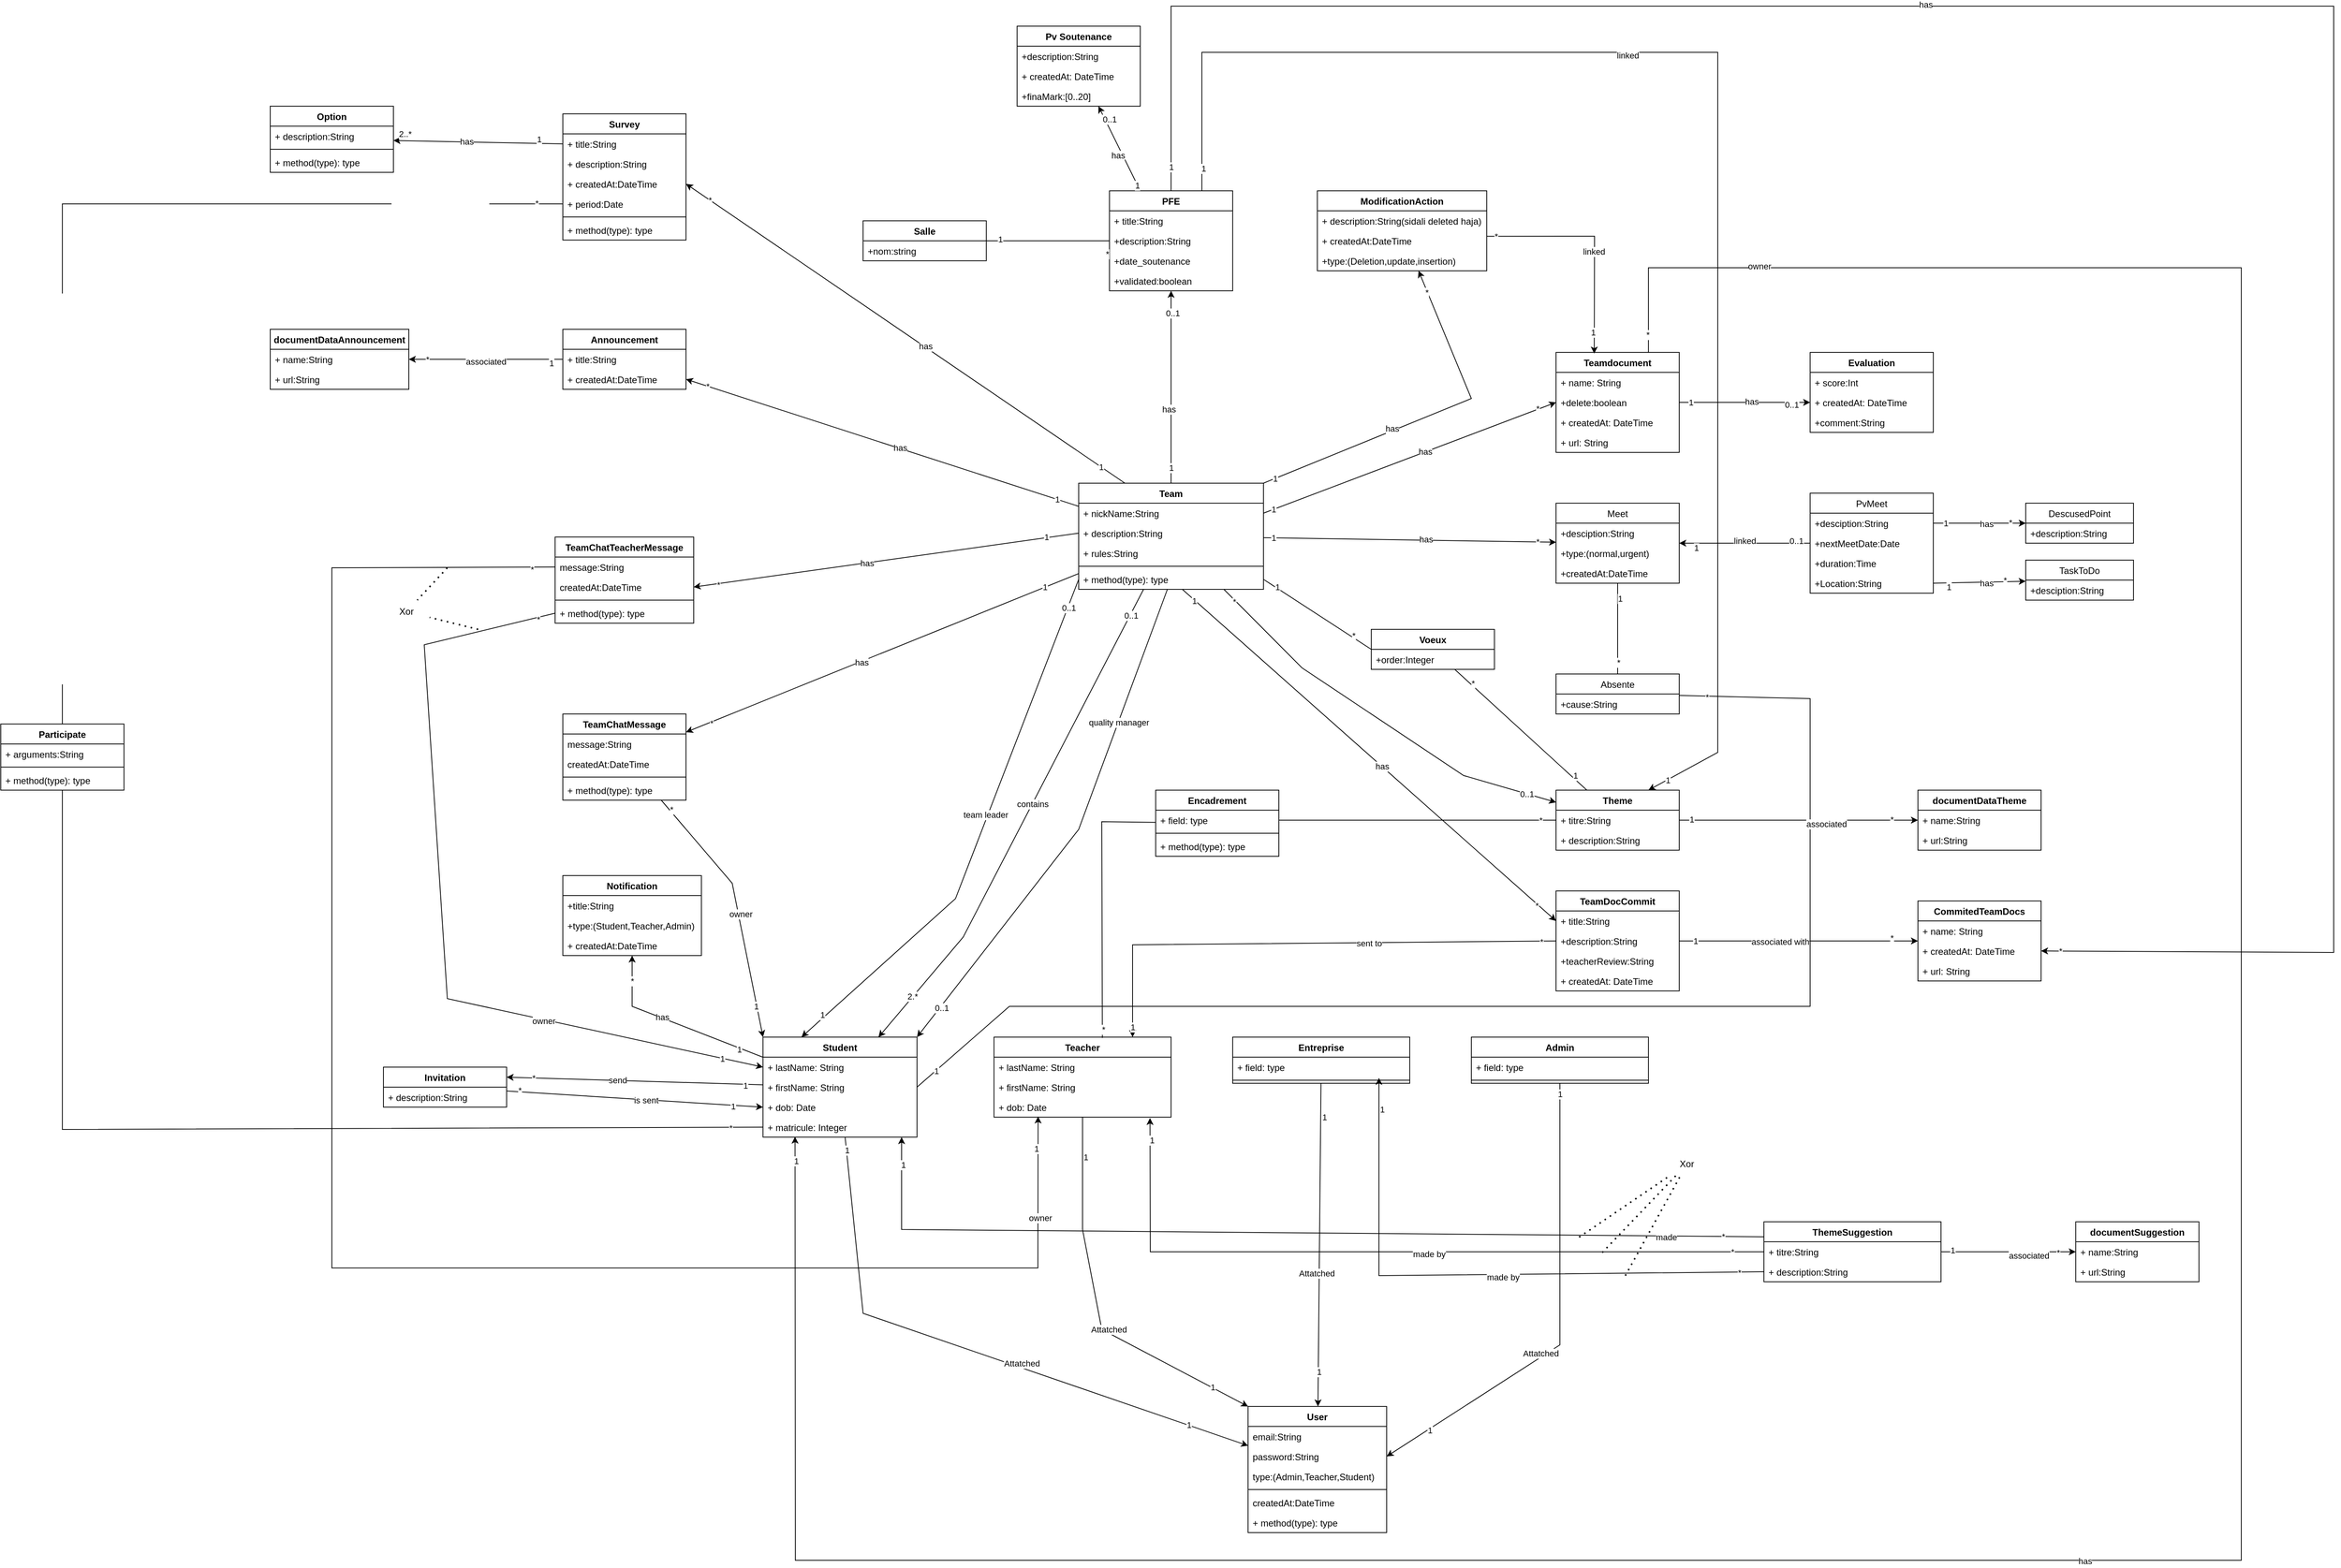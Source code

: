 <mxfile version="17.2.4" type="github">
  <diagram id="4CtizP7QXwoBvOGMWfK9" name="Page-1">
    <mxGraphModel dx="3237" dy="1812" grid="1" gridSize="10" guides="1" tooltips="1" connect="1" arrows="1" fold="1" page="1" pageScale="1" pageWidth="827" pageHeight="1169" math="0" shadow="0">
      <root>
        <mxCell id="0" />
        <mxCell id="1" parent="0" />
        <mxCell id="nRCdzxsFs3Fs213dRqz3-1" value="Student" style="swimlane;fontStyle=1;align=center;verticalAlign=top;childLayout=stackLayout;horizontal=1;startSize=26;horizontalStack=0;resizeParent=1;resizeParentMax=0;resizeLast=0;collapsible=1;marginBottom=0;" vertex="1" parent="1">
          <mxGeometry x="80" y="200" width="200" height="130" as="geometry" />
        </mxCell>
        <mxCell id="nRCdzxsFs3Fs213dRqz3-2" value="+ lastName: String" style="text;strokeColor=none;fillColor=none;align=left;verticalAlign=top;spacingLeft=4;spacingRight=4;overflow=hidden;rotatable=0;points=[[0,0.5],[1,0.5]];portConstraint=eastwest;" vertex="1" parent="nRCdzxsFs3Fs213dRqz3-1">
          <mxGeometry y="26" width="200" height="26" as="geometry" />
        </mxCell>
        <mxCell id="nRCdzxsFs3Fs213dRqz3-3" value="+ firstName: String" style="text;strokeColor=none;fillColor=none;align=left;verticalAlign=top;spacingLeft=4;spacingRight=4;overflow=hidden;rotatable=0;points=[[0,0.5],[1,0.5]];portConstraint=eastwest;" vertex="1" parent="nRCdzxsFs3Fs213dRqz3-1">
          <mxGeometry y="52" width="200" height="26" as="geometry" />
        </mxCell>
        <mxCell id="nRCdzxsFs3Fs213dRqz3-4" value="+ dob: Date" style="text;strokeColor=none;fillColor=none;align=left;verticalAlign=top;spacingLeft=4;spacingRight=4;overflow=hidden;rotatable=0;points=[[0,0.5],[1,0.5]];portConstraint=eastwest;" vertex="1" parent="nRCdzxsFs3Fs213dRqz3-1">
          <mxGeometry y="78" width="200" height="26" as="geometry" />
        </mxCell>
        <mxCell id="nRCdzxsFs3Fs213dRqz3-5" value="+ matricule: Integer" style="text;strokeColor=none;fillColor=none;align=left;verticalAlign=top;spacingLeft=4;spacingRight=4;overflow=hidden;rotatable=0;points=[[0,0.5],[1,0.5]];portConstraint=eastwest;" vertex="1" parent="nRCdzxsFs3Fs213dRqz3-1">
          <mxGeometry y="104" width="200" height="26" as="geometry" />
        </mxCell>
        <mxCell id="nRCdzxsFs3Fs213dRqz3-24" value="Team" style="swimlane;fontStyle=1;align=center;verticalAlign=top;childLayout=stackLayout;horizontal=1;startSize=26;horizontalStack=0;resizeParent=1;resizeParentMax=0;resizeLast=0;collapsible=1;marginBottom=0;" vertex="1" parent="1">
          <mxGeometry x="490" y="-520" width="240" height="138" as="geometry" />
        </mxCell>
        <mxCell id="nRCdzxsFs3Fs213dRqz3-25" value="+ nickName:String" style="text;strokeColor=none;fillColor=none;align=left;verticalAlign=top;spacingLeft=4;spacingRight=4;overflow=hidden;rotatable=0;points=[[0,0.5],[1,0.5]];portConstraint=eastwest;" vertex="1" parent="nRCdzxsFs3Fs213dRqz3-24">
          <mxGeometry y="26" width="240" height="26" as="geometry" />
        </mxCell>
        <mxCell id="nRCdzxsFs3Fs213dRqz3-26" value="+ description:String" style="text;strokeColor=none;fillColor=none;align=left;verticalAlign=top;spacingLeft=4;spacingRight=4;overflow=hidden;rotatable=0;points=[[0,0.5],[1,0.5]];portConstraint=eastwest;" vertex="1" parent="nRCdzxsFs3Fs213dRqz3-24">
          <mxGeometry y="52" width="240" height="26" as="geometry" />
        </mxCell>
        <mxCell id="nRCdzxsFs3Fs213dRqz3-27" value="+ rules:String" style="text;strokeColor=none;fillColor=none;align=left;verticalAlign=top;spacingLeft=4;spacingRight=4;overflow=hidden;rotatable=0;points=[[0,0.5],[1,0.5]];portConstraint=eastwest;" vertex="1" parent="nRCdzxsFs3Fs213dRqz3-24">
          <mxGeometry y="78" width="240" height="26" as="geometry" />
        </mxCell>
        <mxCell id="nRCdzxsFs3Fs213dRqz3-28" value="" style="line;strokeWidth=1;fillColor=none;align=left;verticalAlign=middle;spacingTop=-1;spacingLeft=3;spacingRight=3;rotatable=0;labelPosition=right;points=[];portConstraint=eastwest;" vertex="1" parent="nRCdzxsFs3Fs213dRqz3-24">
          <mxGeometry y="104" width="240" height="8" as="geometry" />
        </mxCell>
        <mxCell id="nRCdzxsFs3Fs213dRqz3-29" value="+ method(type): type" style="text;strokeColor=none;fillColor=none;align=left;verticalAlign=top;spacingLeft=4;spacingRight=4;overflow=hidden;rotatable=0;points=[[0,0.5],[1,0.5]];portConstraint=eastwest;" vertex="1" parent="nRCdzxsFs3Fs213dRqz3-24">
          <mxGeometry y="112" width="240" height="26" as="geometry" />
        </mxCell>
        <mxCell id="nRCdzxsFs3Fs213dRqz3-30" value="Teacher" style="swimlane;fontStyle=1;align=center;verticalAlign=top;childLayout=stackLayout;horizontal=1;startSize=26;horizontalStack=0;resizeParent=1;resizeParentMax=0;resizeLast=0;collapsible=1;marginBottom=0;" vertex="1" parent="1">
          <mxGeometry x="380" y="200" width="230" height="104" as="geometry" />
        </mxCell>
        <mxCell id="nRCdzxsFs3Fs213dRqz3-31" value="+ lastName: String" style="text;strokeColor=none;fillColor=none;align=left;verticalAlign=top;spacingLeft=4;spacingRight=4;overflow=hidden;rotatable=0;points=[[0,0.5],[1,0.5]];portConstraint=eastwest;" vertex="1" parent="nRCdzxsFs3Fs213dRqz3-30">
          <mxGeometry y="26" width="230" height="26" as="geometry" />
        </mxCell>
        <mxCell id="nRCdzxsFs3Fs213dRqz3-40" value="+ firstName: String" style="text;strokeColor=none;fillColor=none;align=left;verticalAlign=top;spacingLeft=4;spacingRight=4;overflow=hidden;rotatable=0;points=[[0,0.5],[1,0.5]];portConstraint=eastwest;" vertex="1" parent="nRCdzxsFs3Fs213dRqz3-30">
          <mxGeometry y="52" width="230" height="26" as="geometry" />
        </mxCell>
        <mxCell id="nRCdzxsFs3Fs213dRqz3-41" value="+ dob: Date" style="text;strokeColor=none;fillColor=none;align=left;verticalAlign=top;spacingLeft=4;spacingRight=4;overflow=hidden;rotatable=0;points=[[0,0.5],[1,0.5]];portConstraint=eastwest;" vertex="1" parent="nRCdzxsFs3Fs213dRqz3-30">
          <mxGeometry y="78" width="230" height="26" as="geometry" />
        </mxCell>
        <mxCell id="nRCdzxsFs3Fs213dRqz3-42" value="Entreprise" style="swimlane;fontStyle=1;align=center;verticalAlign=top;childLayout=stackLayout;horizontal=1;startSize=26;horizontalStack=0;resizeParent=1;resizeParentMax=0;resizeLast=0;collapsible=1;marginBottom=0;" vertex="1" parent="1">
          <mxGeometry x="690" y="200" width="230" height="60" as="geometry" />
        </mxCell>
        <mxCell id="nRCdzxsFs3Fs213dRqz3-43" value="+ field: type" style="text;strokeColor=none;fillColor=none;align=left;verticalAlign=top;spacingLeft=4;spacingRight=4;overflow=hidden;rotatable=0;points=[[0,0.5],[1,0.5]];portConstraint=eastwest;" vertex="1" parent="nRCdzxsFs3Fs213dRqz3-42">
          <mxGeometry y="26" width="230" height="26" as="geometry" />
        </mxCell>
        <mxCell id="nRCdzxsFs3Fs213dRqz3-44" value="" style="line;strokeWidth=1;fillColor=none;align=left;verticalAlign=middle;spacingTop=-1;spacingLeft=3;spacingRight=3;rotatable=0;labelPosition=right;points=[];portConstraint=eastwest;" vertex="1" parent="nRCdzxsFs3Fs213dRqz3-42">
          <mxGeometry y="52" width="230" height="8" as="geometry" />
        </mxCell>
        <mxCell id="nRCdzxsFs3Fs213dRqz3-45" value="Admin" style="swimlane;fontStyle=1;align=center;verticalAlign=top;childLayout=stackLayout;horizontal=1;startSize=26;horizontalStack=0;resizeParent=1;resizeParentMax=0;resizeLast=0;collapsible=1;marginBottom=0;" vertex="1" parent="1">
          <mxGeometry x="1000" y="200" width="230" height="60" as="geometry" />
        </mxCell>
        <mxCell id="nRCdzxsFs3Fs213dRqz3-46" value="+ field: type" style="text;strokeColor=none;fillColor=none;align=left;verticalAlign=top;spacingLeft=4;spacingRight=4;overflow=hidden;rotatable=0;points=[[0,0.5],[1,0.5]];portConstraint=eastwest;" vertex="1" parent="nRCdzxsFs3Fs213dRqz3-45">
          <mxGeometry y="26" width="230" height="26" as="geometry" />
        </mxCell>
        <mxCell id="nRCdzxsFs3Fs213dRqz3-47" value="" style="line;strokeWidth=1;fillColor=none;align=left;verticalAlign=middle;spacingTop=-1;spacingLeft=3;spacingRight=3;rotatable=0;labelPosition=right;points=[];portConstraint=eastwest;" vertex="1" parent="nRCdzxsFs3Fs213dRqz3-45">
          <mxGeometry y="52" width="230" height="8" as="geometry" />
        </mxCell>
        <mxCell id="nRCdzxsFs3Fs213dRqz3-48" value="User" style="swimlane;fontStyle=1;align=center;verticalAlign=top;childLayout=stackLayout;horizontal=1;startSize=26;horizontalStack=0;resizeParent=1;resizeParentMax=0;resizeLast=0;collapsible=1;marginBottom=0;" vertex="1" parent="1">
          <mxGeometry x="710" y="680" width="180" height="164" as="geometry" />
        </mxCell>
        <mxCell id="nRCdzxsFs3Fs213dRqz3-49" value="email:String" style="text;strokeColor=none;fillColor=none;align=left;verticalAlign=top;spacingLeft=4;spacingRight=4;overflow=hidden;rotatable=0;points=[[0,0.5],[1,0.5]];portConstraint=eastwest;" vertex="1" parent="nRCdzxsFs3Fs213dRqz3-48">
          <mxGeometry y="26" width="180" height="26" as="geometry" />
        </mxCell>
        <mxCell id="nRCdzxsFs3Fs213dRqz3-50" value="password:String" style="text;strokeColor=none;fillColor=none;align=left;verticalAlign=top;spacingLeft=4;spacingRight=4;overflow=hidden;rotatable=0;points=[[0,0.5],[1,0.5]];portConstraint=eastwest;" vertex="1" parent="nRCdzxsFs3Fs213dRqz3-48">
          <mxGeometry y="52" width="180" height="26" as="geometry" />
        </mxCell>
        <mxCell id="nRCdzxsFs3Fs213dRqz3-51" value="type:(Admin,Teacher,Student)" style="text;strokeColor=none;fillColor=none;align=left;verticalAlign=top;spacingLeft=4;spacingRight=4;overflow=hidden;rotatable=0;points=[[0,0.5],[1,0.5]];portConstraint=eastwest;" vertex="1" parent="nRCdzxsFs3Fs213dRqz3-48">
          <mxGeometry y="78" width="180" height="26" as="geometry" />
        </mxCell>
        <mxCell id="nRCdzxsFs3Fs213dRqz3-52" value="" style="line;strokeWidth=1;fillColor=none;align=left;verticalAlign=middle;spacingTop=-1;spacingLeft=3;spacingRight=3;rotatable=0;labelPosition=right;points=[];portConstraint=eastwest;" vertex="1" parent="nRCdzxsFs3Fs213dRqz3-48">
          <mxGeometry y="104" width="180" height="8" as="geometry" />
        </mxCell>
        <mxCell id="nRCdzxsFs3Fs213dRqz3-53" value="createdAt:DateTime" style="text;strokeColor=none;fillColor=none;align=left;verticalAlign=top;spacingLeft=4;spacingRight=4;overflow=hidden;rotatable=0;points=[[0,0.5],[1,0.5]];portConstraint=eastwest;" vertex="1" parent="nRCdzxsFs3Fs213dRqz3-48">
          <mxGeometry y="112" width="180" height="26" as="geometry" />
        </mxCell>
        <mxCell id="nRCdzxsFs3Fs213dRqz3-54" value="+ method(type): type" style="text;strokeColor=none;fillColor=none;align=left;verticalAlign=top;spacingLeft=4;spacingRight=4;overflow=hidden;rotatable=0;points=[[0,0.5],[1,0.5]];portConstraint=eastwest;" vertex="1" parent="nRCdzxsFs3Fs213dRqz3-48">
          <mxGeometry y="138" width="180" height="26" as="geometry" />
        </mxCell>
        <mxCell id="nRCdzxsFs3Fs213dRqz3-62" value="" style="endArrow=classic;html=1;rounded=0;" edge="1" parent="1" source="nRCdzxsFs3Fs213dRqz3-1" target="nRCdzxsFs3Fs213dRqz3-48">
          <mxGeometry width="50" height="50" relative="1" as="geometry">
            <mxPoint x="339" y="390" as="sourcePoint" />
            <mxPoint x="414" y="703" as="targetPoint" />
            <Array as="points">
              <mxPoint x="210" y="559" />
            </Array>
          </mxGeometry>
        </mxCell>
        <mxCell id="nRCdzxsFs3Fs213dRqz3-63" value="Attatched" style="edgeLabel;html=1;align=center;verticalAlign=middle;resizable=0;points=[];" vertex="1" connectable="0" parent="nRCdzxsFs3Fs213dRqz3-62">
          <mxGeometry x="0.197" y="3" relative="1" as="geometry">
            <mxPoint x="-7" y="-5" as="offset" />
          </mxGeometry>
        </mxCell>
        <mxCell id="nRCdzxsFs3Fs213dRqz3-64" value="1" style="edgeLabel;html=1;align=center;verticalAlign=middle;resizable=0;points=[];" vertex="1" connectable="0" parent="nRCdzxsFs3Fs213dRqz3-62">
          <mxGeometry x="0.784" y="1" relative="1" as="geometry">
            <mxPoint as="offset" />
          </mxGeometry>
        </mxCell>
        <mxCell id="nRCdzxsFs3Fs213dRqz3-71" value="1" style="edgeLabel;html=1;align=center;verticalAlign=middle;resizable=0;points=[];" vertex="1" connectable="0" parent="nRCdzxsFs3Fs213dRqz3-62">
          <mxGeometry x="-0.953" relative="1" as="geometry">
            <mxPoint y="-1" as="offset" />
          </mxGeometry>
        </mxCell>
        <mxCell id="nRCdzxsFs3Fs213dRqz3-66" value="" style="endArrow=classic;html=1;rounded=0;entryX=0;entryY=0;entryDx=0;entryDy=0;" edge="1" parent="1" source="nRCdzxsFs3Fs213dRqz3-30" target="nRCdzxsFs3Fs213dRqz3-48">
          <mxGeometry width="50" height="50" relative="1" as="geometry">
            <mxPoint x="570" y="240.002" as="sourcePoint" />
            <mxPoint x="950" y="478.002" as="targetPoint" />
            <Array as="points">
              <mxPoint x="495" y="450" />
              <mxPoint x="520" y="580" />
            </Array>
          </mxGeometry>
        </mxCell>
        <mxCell id="nRCdzxsFs3Fs213dRqz3-67" value="Attatched" style="edgeLabel;html=1;align=center;verticalAlign=middle;resizable=0;points=[];" vertex="1" connectable="0" parent="nRCdzxsFs3Fs213dRqz3-66">
          <mxGeometry x="0.197" y="3" relative="1" as="geometry">
            <mxPoint x="-7" y="-5" as="offset" />
          </mxGeometry>
        </mxCell>
        <mxCell id="nRCdzxsFs3Fs213dRqz3-68" value="1" style="edgeLabel;html=1;align=center;verticalAlign=middle;resizable=0;points=[];" vertex="1" connectable="0" parent="nRCdzxsFs3Fs213dRqz3-66">
          <mxGeometry x="0.784" y="1" relative="1" as="geometry">
            <mxPoint as="offset" />
          </mxGeometry>
        </mxCell>
        <mxCell id="nRCdzxsFs3Fs213dRqz3-69" value="1" style="edgeLabel;html=1;align=center;verticalAlign=middle;resizable=0;points=[];" vertex="1" connectable="0" parent="nRCdzxsFs3Fs213dRqz3-66">
          <mxGeometry x="-0.79" y="4" relative="1" as="geometry">
            <mxPoint as="offset" />
          </mxGeometry>
        </mxCell>
        <mxCell id="nRCdzxsFs3Fs213dRqz3-72" value="" style="endArrow=classic;html=1;rounded=0;entryX=1;entryY=0.5;entryDx=0;entryDy=0;" edge="1" parent="1" source="nRCdzxsFs3Fs213dRqz3-45" target="nRCdzxsFs3Fs213dRqz3-50">
          <mxGeometry width="50" height="50" relative="1" as="geometry">
            <mxPoint x="880" y="270" as="sourcePoint" />
            <mxPoint x="1360" y="552.053" as="targetPoint" />
            <Array as="points">
              <mxPoint x="1115" y="600" />
            </Array>
          </mxGeometry>
        </mxCell>
        <mxCell id="nRCdzxsFs3Fs213dRqz3-73" value="Attatched" style="edgeLabel;html=1;align=center;verticalAlign=middle;resizable=0;points=[];" vertex="1" connectable="0" parent="nRCdzxsFs3Fs213dRqz3-72">
          <mxGeometry x="0.197" y="3" relative="1" as="geometry">
            <mxPoint x="-7" y="-5" as="offset" />
          </mxGeometry>
        </mxCell>
        <mxCell id="nRCdzxsFs3Fs213dRqz3-74" value="1" style="edgeLabel;html=1;align=center;verticalAlign=middle;resizable=0;points=[];" vertex="1" connectable="0" parent="nRCdzxsFs3Fs213dRqz3-72">
          <mxGeometry x="0.784" y="1" relative="1" as="geometry">
            <mxPoint as="offset" />
          </mxGeometry>
        </mxCell>
        <mxCell id="nRCdzxsFs3Fs213dRqz3-75" value="1" style="edgeLabel;html=1;align=center;verticalAlign=middle;resizable=0;points=[];" vertex="1" connectable="0" parent="nRCdzxsFs3Fs213dRqz3-72">
          <mxGeometry x="-0.953" relative="1" as="geometry">
            <mxPoint y="-1" as="offset" />
          </mxGeometry>
        </mxCell>
        <mxCell id="nRCdzxsFs3Fs213dRqz3-76" value="" style="endArrow=classic;html=1;rounded=0;" edge="1" parent="1" source="nRCdzxsFs3Fs213dRqz3-42" target="nRCdzxsFs3Fs213dRqz3-48">
          <mxGeometry width="50" height="50" relative="1" as="geometry">
            <mxPoint x="679.998" y="270" as="sourcePoint" />
            <mxPoint x="839.79" y="506" as="targetPoint" />
            <Array as="points" />
          </mxGeometry>
        </mxCell>
        <mxCell id="nRCdzxsFs3Fs213dRqz3-77" value="Attatched" style="edgeLabel;html=1;align=center;verticalAlign=middle;resizable=0;points=[];" vertex="1" connectable="0" parent="nRCdzxsFs3Fs213dRqz3-76">
          <mxGeometry x="0.197" y="3" relative="1" as="geometry">
            <mxPoint x="-7" y="-5" as="offset" />
          </mxGeometry>
        </mxCell>
        <mxCell id="nRCdzxsFs3Fs213dRqz3-78" value="1" style="edgeLabel;html=1;align=center;verticalAlign=middle;resizable=0;points=[];" vertex="1" connectable="0" parent="nRCdzxsFs3Fs213dRqz3-76">
          <mxGeometry x="0.784" y="1" relative="1" as="geometry">
            <mxPoint as="offset" />
          </mxGeometry>
        </mxCell>
        <mxCell id="nRCdzxsFs3Fs213dRqz3-79" value="1" style="edgeLabel;html=1;align=center;verticalAlign=middle;resizable=0;points=[];" vertex="1" connectable="0" parent="nRCdzxsFs3Fs213dRqz3-76">
          <mxGeometry x="-0.79" y="4" relative="1" as="geometry">
            <mxPoint as="offset" />
          </mxGeometry>
        </mxCell>
        <mxCell id="nRCdzxsFs3Fs213dRqz3-80" value="Notification" style="swimlane;fontStyle=1;align=center;verticalAlign=top;childLayout=stackLayout;horizontal=1;startSize=26;horizontalStack=0;resizeParent=1;resizeParentMax=0;resizeLast=0;collapsible=1;marginBottom=0;" vertex="1" parent="1">
          <mxGeometry x="-180" y="-10" width="180" height="104" as="geometry" />
        </mxCell>
        <mxCell id="nRCdzxsFs3Fs213dRqz3-81" value="+title:String" style="text;strokeColor=none;fillColor=none;align=left;verticalAlign=top;spacingLeft=4;spacingRight=4;overflow=hidden;rotatable=0;points=[[0,0.5],[1,0.5]];portConstraint=eastwest;" vertex="1" parent="nRCdzxsFs3Fs213dRqz3-80">
          <mxGeometry y="26" width="180" height="26" as="geometry" />
        </mxCell>
        <mxCell id="nRCdzxsFs3Fs213dRqz3-82" value="+type:(Student,Teacher,Admin)" style="text;strokeColor=none;fillColor=none;align=left;verticalAlign=top;spacingLeft=4;spacingRight=4;overflow=hidden;rotatable=0;points=[[0,0.5],[1,0.5]];portConstraint=eastwest;" vertex="1" parent="nRCdzxsFs3Fs213dRqz3-80">
          <mxGeometry y="52" width="180" height="26" as="geometry" />
        </mxCell>
        <mxCell id="nRCdzxsFs3Fs213dRqz3-83" value="+ createdAt:DateTime" style="text;strokeColor=none;fillColor=none;align=left;verticalAlign=top;spacingLeft=4;spacingRight=4;overflow=hidden;rotatable=0;points=[[0,0.5],[1,0.5]];portConstraint=eastwest;" vertex="1" parent="nRCdzxsFs3Fs213dRqz3-80">
          <mxGeometry y="78" width="180" height="26" as="geometry" />
        </mxCell>
        <mxCell id="nRCdzxsFs3Fs213dRqz3-84" value="" style="endArrow=classic;html=1;rounded=0;" edge="1" parent="1" source="nRCdzxsFs3Fs213dRqz3-1" target="nRCdzxsFs3Fs213dRqz3-80">
          <mxGeometry width="50" height="50" relative="1" as="geometry">
            <mxPoint x="-40" y="300" as="sourcePoint" />
            <mxPoint x="-140" y="264.471" as="targetPoint" />
            <Array as="points">
              <mxPoint x="-90" y="160" />
            </Array>
          </mxGeometry>
        </mxCell>
        <mxCell id="nRCdzxsFs3Fs213dRqz3-85" value="has" style="edgeLabel;html=1;align=center;verticalAlign=middle;resizable=0;points=[];" vertex="1" connectable="0" parent="nRCdzxsFs3Fs213dRqz3-84">
          <mxGeometry x="0.138" y="-1" relative="1" as="geometry">
            <mxPoint as="offset" />
          </mxGeometry>
        </mxCell>
        <mxCell id="nRCdzxsFs3Fs213dRqz3-88" value="*" style="edgeLabel;html=1;align=center;verticalAlign=middle;resizable=0;points=[];" vertex="1" connectable="0" parent="nRCdzxsFs3Fs213dRqz3-84">
          <mxGeometry x="0.74" y="-1" relative="1" as="geometry">
            <mxPoint x="-1" as="offset" />
          </mxGeometry>
        </mxCell>
        <mxCell id="nRCdzxsFs3Fs213dRqz3-89" value="1" style="edgeLabel;html=1;align=center;verticalAlign=middle;resizable=0;points=[];" vertex="1" connectable="0" parent="nRCdzxsFs3Fs213dRqz3-84">
          <mxGeometry x="-0.744" y="1" relative="1" as="geometry">
            <mxPoint x="-1" as="offset" />
          </mxGeometry>
        </mxCell>
        <mxCell id="nRCdzxsFs3Fs213dRqz3-90" value="Invitation" style="swimlane;fontStyle=1;align=center;verticalAlign=top;childLayout=stackLayout;horizontal=1;startSize=26;horizontalStack=0;resizeParent=1;resizeParentMax=0;resizeLast=0;collapsible=1;marginBottom=0;" vertex="1" parent="1">
          <mxGeometry x="-413" y="239" width="160" height="52" as="geometry" />
        </mxCell>
        <mxCell id="nRCdzxsFs3Fs213dRqz3-91" value="+ description:String" style="text;strokeColor=none;fillColor=none;align=left;verticalAlign=top;spacingLeft=4;spacingRight=4;overflow=hidden;rotatable=0;points=[[0,0.5],[1,0.5]];portConstraint=eastwest;" vertex="1" parent="nRCdzxsFs3Fs213dRqz3-90">
          <mxGeometry y="26" width="160" height="26" as="geometry" />
        </mxCell>
        <mxCell id="nRCdzxsFs3Fs213dRqz3-93" value="" style="endArrow=classic;html=1;rounded=0;entryX=1;entryY=0.25;entryDx=0;entryDy=0;" edge="1" parent="1" source="nRCdzxsFs3Fs213dRqz3-1" target="nRCdzxsFs3Fs213dRqz3-90">
          <mxGeometry width="50" height="50" relative="1" as="geometry">
            <mxPoint y="412.111" as="sourcePoint" />
            <mxPoint x="-180" y="330" as="targetPoint" />
            <Array as="points" />
          </mxGeometry>
        </mxCell>
        <mxCell id="nRCdzxsFs3Fs213dRqz3-94" value="send" style="edgeLabel;html=1;align=center;verticalAlign=middle;resizable=0;points=[];" vertex="1" connectable="0" parent="nRCdzxsFs3Fs213dRqz3-93">
          <mxGeometry x="0.138" y="-1" relative="1" as="geometry">
            <mxPoint as="offset" />
          </mxGeometry>
        </mxCell>
        <mxCell id="nRCdzxsFs3Fs213dRqz3-97" value="*" style="edgeLabel;html=1;align=center;verticalAlign=middle;resizable=0;points=[];" vertex="1" connectable="0" parent="nRCdzxsFs3Fs213dRqz3-93">
          <mxGeometry x="0.792" relative="1" as="geometry">
            <mxPoint as="offset" />
          </mxGeometry>
        </mxCell>
        <mxCell id="nRCdzxsFs3Fs213dRqz3-98" value="1" style="edgeLabel;html=1;align=center;verticalAlign=middle;resizable=0;points=[];" vertex="1" connectable="0" parent="nRCdzxsFs3Fs213dRqz3-93">
          <mxGeometry x="-0.862" y="1" relative="1" as="geometry">
            <mxPoint as="offset" />
          </mxGeometry>
        </mxCell>
        <mxCell id="nRCdzxsFs3Fs213dRqz3-99" value="" style="endArrow=classic;html=1;rounded=0;entryX=0;entryY=0.5;entryDx=0;entryDy=0;" edge="1" parent="1" source="nRCdzxsFs3Fs213dRqz3-90" target="nRCdzxsFs3Fs213dRqz3-4">
          <mxGeometry width="50" height="50" relative="1" as="geometry">
            <mxPoint x="60" y="340" as="sourcePoint" />
            <mxPoint x="-200" y="340" as="targetPoint" />
            <Array as="points" />
          </mxGeometry>
        </mxCell>
        <mxCell id="nRCdzxsFs3Fs213dRqz3-104" value="*" style="edgeLabel;html=1;align=center;verticalAlign=middle;resizable=0;points=[];" vertex="1" connectable="0" parent="nRCdzxsFs3Fs213dRqz3-99">
          <mxGeometry x="-0.901" y="2" relative="1" as="geometry">
            <mxPoint as="offset" />
          </mxGeometry>
        </mxCell>
        <mxCell id="nRCdzxsFs3Fs213dRqz3-105" value="is sent" style="edgeLabel;html=1;align=center;verticalAlign=middle;resizable=0;points=[];" vertex="1" connectable="0" parent="nRCdzxsFs3Fs213dRqz3-99">
          <mxGeometry x="0.085" relative="1" as="geometry">
            <mxPoint as="offset" />
          </mxGeometry>
        </mxCell>
        <mxCell id="nRCdzxsFs3Fs213dRqz3-106" value="1" style="edgeLabel;html=1;align=center;verticalAlign=middle;resizable=0;points=[];" vertex="1" connectable="0" parent="nRCdzxsFs3Fs213dRqz3-99">
          <mxGeometry x="0.762" y="-1" relative="1" as="geometry">
            <mxPoint as="offset" />
          </mxGeometry>
        </mxCell>
        <mxCell id="nRCdzxsFs3Fs213dRqz3-107" value="" style="endArrow=classic;html=1;rounded=0;entryX=0.75;entryY=0;entryDx=0;entryDy=0;" edge="1" parent="1" source="nRCdzxsFs3Fs213dRqz3-24" target="nRCdzxsFs3Fs213dRqz3-1">
          <mxGeometry width="50" height="50" relative="1" as="geometry">
            <mxPoint x="183" y="-236" as="sourcePoint" />
            <mxPoint x="295" y="100" as="targetPoint" />
            <Array as="points">
              <mxPoint x="340" y="70" />
            </Array>
          </mxGeometry>
        </mxCell>
        <mxCell id="nRCdzxsFs3Fs213dRqz3-110" value="contains" style="edgeLabel;html=1;align=center;verticalAlign=middle;resizable=0;points=[];" vertex="1" connectable="0" parent="nRCdzxsFs3Fs213dRqz3-107">
          <mxGeometry x="-0.077" y="1" relative="1" as="geometry">
            <mxPoint x="-1" as="offset" />
          </mxGeometry>
        </mxCell>
        <mxCell id="nRCdzxsFs3Fs213dRqz3-111" value="2.*" style="edgeLabel;html=1;align=center;verticalAlign=middle;resizable=0;points=[];" vertex="1" connectable="0" parent="nRCdzxsFs3Fs213dRqz3-107">
          <mxGeometry x="0.798" y="-1" relative="1" as="geometry">
            <mxPoint as="offset" />
          </mxGeometry>
        </mxCell>
        <mxCell id="nRCdzxsFs3Fs213dRqz3-112" value="0..1" style="edgeLabel;html=1;align=center;verticalAlign=middle;resizable=0;points=[];" vertex="1" connectable="0" parent="nRCdzxsFs3Fs213dRqz3-107">
          <mxGeometry x="-0.891" y="1" relative="1" as="geometry">
            <mxPoint as="offset" />
          </mxGeometry>
        </mxCell>
        <mxCell id="nRCdzxsFs3Fs213dRqz3-113" value="" style="endArrow=classic;html=1;rounded=0;entryX=0.25;entryY=0;entryDx=0;entryDy=0;exitX=0;exitY=0.5;exitDx=0;exitDy=0;" edge="1" parent="1" source="nRCdzxsFs3Fs213dRqz3-29" target="nRCdzxsFs3Fs213dRqz3-1">
          <mxGeometry width="50" height="50" relative="1" as="geometry">
            <mxPoint x="413.514" y="-450" as="sourcePoint" />
            <mxPoint x="66" y="132" as="targetPoint" />
            <Array as="points">
              <mxPoint x="330" y="20" />
            </Array>
          </mxGeometry>
        </mxCell>
        <mxCell id="nRCdzxsFs3Fs213dRqz3-116" value="0..1" style="edgeLabel;html=1;align=center;verticalAlign=middle;resizable=0;points=[];" vertex="1" connectable="0" parent="nRCdzxsFs3Fs213dRqz3-113">
          <mxGeometry x="-0.891" y="1" relative="1" as="geometry">
            <mxPoint as="offset" />
          </mxGeometry>
        </mxCell>
        <mxCell id="nRCdzxsFs3Fs213dRqz3-117" value="team leader" style="edgeLabel;html=1;align=center;verticalAlign=middle;resizable=0;points=[];" vertex="1" connectable="0" parent="nRCdzxsFs3Fs213dRqz3-113">
          <mxGeometry x="-0.078" y="-3" relative="1" as="geometry">
            <mxPoint as="offset" />
          </mxGeometry>
        </mxCell>
        <mxCell id="nRCdzxsFs3Fs213dRqz3-118" value="1" style="edgeLabel;html=1;align=center;verticalAlign=middle;resizable=0;points=[];" vertex="1" connectable="0" parent="nRCdzxsFs3Fs213dRqz3-113">
          <mxGeometry x="0.889" y="-4" relative="1" as="geometry">
            <mxPoint as="offset" />
          </mxGeometry>
        </mxCell>
        <mxCell id="nRCdzxsFs3Fs213dRqz3-119" value="" style="endArrow=classic;html=1;rounded=0;entryX=1;entryY=0;entryDx=0;entryDy=0;" edge="1" parent="1" source="nRCdzxsFs3Fs213dRqz3-29" target="nRCdzxsFs3Fs213dRqz3-1">
          <mxGeometry width="50" height="50" relative="1" as="geometry">
            <mxPoint x="211.111" y="-236" as="sourcePoint" />
            <mxPoint x="460" y="130" as="targetPoint" />
            <Array as="points">
              <mxPoint x="490" y="-70" />
            </Array>
          </mxGeometry>
        </mxCell>
        <mxCell id="nRCdzxsFs3Fs213dRqz3-126" value="0..1" style="edgeLabel;html=1;align=center;verticalAlign=middle;resizable=0;points=[];" vertex="1" connectable="0" parent="nRCdzxsFs3Fs213dRqz3-119">
          <mxGeometry x="0.849" y="2" relative="1" as="geometry">
            <mxPoint x="-1" y="1" as="offset" />
          </mxGeometry>
        </mxCell>
        <mxCell id="nRCdzxsFs3Fs213dRqz3-367" value="quality manager" style="edgeLabel;html=1;align=center;verticalAlign=middle;resizable=0;points=[];" vertex="1" connectable="0" parent="nRCdzxsFs3Fs213dRqz3-119">
          <mxGeometry x="-0.454" relative="1" as="geometry">
            <mxPoint as="offset" />
          </mxGeometry>
        </mxCell>
        <mxCell id="nRCdzxsFs3Fs213dRqz3-132" value="TeamChatMessage" style="swimlane;fontStyle=1;align=center;verticalAlign=top;childLayout=stackLayout;horizontal=1;startSize=26;horizontalStack=0;resizeParent=1;resizeParentMax=0;resizeLast=0;collapsible=1;marginBottom=0;" vertex="1" parent="1">
          <mxGeometry x="-180" y="-220" width="160" height="112" as="geometry" />
        </mxCell>
        <mxCell id="nRCdzxsFs3Fs213dRqz3-133" value="message:String" style="text;strokeColor=none;fillColor=none;align=left;verticalAlign=top;spacingLeft=4;spacingRight=4;overflow=hidden;rotatable=0;points=[[0,0.5],[1,0.5]];portConstraint=eastwest;" vertex="1" parent="nRCdzxsFs3Fs213dRqz3-132">
          <mxGeometry y="26" width="160" height="26" as="geometry" />
        </mxCell>
        <mxCell id="nRCdzxsFs3Fs213dRqz3-134" value="createdAt:DateTime" style="text;strokeColor=none;fillColor=none;align=left;verticalAlign=top;spacingLeft=4;spacingRight=4;overflow=hidden;rotatable=0;points=[[0,0.5],[1,0.5]];portConstraint=eastwest;" vertex="1" parent="nRCdzxsFs3Fs213dRqz3-132">
          <mxGeometry y="52" width="160" height="26" as="geometry" />
        </mxCell>
        <mxCell id="nRCdzxsFs3Fs213dRqz3-135" value="" style="line;strokeWidth=1;fillColor=none;align=left;verticalAlign=middle;spacingTop=-1;spacingLeft=3;spacingRight=3;rotatable=0;labelPosition=right;points=[];portConstraint=eastwest;" vertex="1" parent="nRCdzxsFs3Fs213dRqz3-132">
          <mxGeometry y="78" width="160" height="8" as="geometry" />
        </mxCell>
        <mxCell id="nRCdzxsFs3Fs213dRqz3-136" value="+ method(type): type" style="text;strokeColor=none;fillColor=none;align=left;verticalAlign=top;spacingLeft=4;spacingRight=4;overflow=hidden;rotatable=0;points=[[0,0.5],[1,0.5]];portConstraint=eastwest;" vertex="1" parent="nRCdzxsFs3Fs213dRqz3-132">
          <mxGeometry y="86" width="160" height="26" as="geometry" />
        </mxCell>
        <mxCell id="nRCdzxsFs3Fs213dRqz3-137" value="" style="endArrow=classic;html=1;rounded=0;entryX=0;entryY=0;entryDx=0;entryDy=0;" edge="1" parent="1" source="nRCdzxsFs3Fs213dRqz3-132" target="nRCdzxsFs3Fs213dRqz3-1">
          <mxGeometry width="50" height="50" relative="1" as="geometry">
            <mxPoint x="10" y="-90.002" as="sourcePoint" />
            <mxPoint x="270" y="-70.12" as="targetPoint" />
            <Array as="points">
              <mxPoint x="40" />
            </Array>
          </mxGeometry>
        </mxCell>
        <mxCell id="nRCdzxsFs3Fs213dRqz3-138" value="*" style="edgeLabel;html=1;align=center;verticalAlign=middle;resizable=0;points=[];" vertex="1" connectable="0" parent="nRCdzxsFs3Fs213dRqz3-137">
          <mxGeometry x="-0.901" y="2" relative="1" as="geometry">
            <mxPoint as="offset" />
          </mxGeometry>
        </mxCell>
        <mxCell id="nRCdzxsFs3Fs213dRqz3-140" value="1" style="edgeLabel;html=1;align=center;verticalAlign=middle;resizable=0;points=[];" vertex="1" connectable="0" parent="nRCdzxsFs3Fs213dRqz3-137">
          <mxGeometry x="0.762" y="-1" relative="1" as="geometry">
            <mxPoint as="offset" />
          </mxGeometry>
        </mxCell>
        <mxCell id="nRCdzxsFs3Fs213dRqz3-141" value="owner" style="edgeLabel;html=1;align=center;verticalAlign=middle;resizable=0;points=[];" vertex="1" connectable="0" parent="nRCdzxsFs3Fs213dRqz3-137">
          <mxGeometry x="0.059" y="3" relative="1" as="geometry">
            <mxPoint as="offset" />
          </mxGeometry>
        </mxCell>
        <mxCell id="nRCdzxsFs3Fs213dRqz3-142" value="" style="endArrow=classic;html=1;rounded=0;" edge="1" parent="1" source="nRCdzxsFs3Fs213dRqz3-24" target="nRCdzxsFs3Fs213dRqz3-132">
          <mxGeometry width="50" height="50" relative="1" as="geometry">
            <mxPoint x="-90" y="-470" as="sourcePoint" />
            <mxPoint x="280" y="-450" as="targetPoint" />
            <Array as="points" />
          </mxGeometry>
        </mxCell>
        <mxCell id="nRCdzxsFs3Fs213dRqz3-147" value="*" style="edgeLabel;html=1;align=center;verticalAlign=middle;resizable=0;points=[];" vertex="1" connectable="0" parent="nRCdzxsFs3Fs213dRqz3-142">
          <mxGeometry x="0.874" y="1" relative="1" as="geometry">
            <mxPoint as="offset" />
          </mxGeometry>
        </mxCell>
        <mxCell id="nRCdzxsFs3Fs213dRqz3-148" value="1" style="edgeLabel;html=1;align=center;verticalAlign=middle;resizable=0;points=[];" vertex="1" connectable="0" parent="nRCdzxsFs3Fs213dRqz3-142">
          <mxGeometry x="-0.826" y="-1" relative="1" as="geometry">
            <mxPoint x="1" as="offset" />
          </mxGeometry>
        </mxCell>
        <mxCell id="nRCdzxsFs3Fs213dRqz3-202" value="has" style="edgeLabel;html=1;align=center;verticalAlign=middle;resizable=0;points=[];" vertex="1" connectable="0" parent="nRCdzxsFs3Fs213dRqz3-142">
          <mxGeometry x="0.108" y="1" relative="1" as="geometry">
            <mxPoint as="offset" />
          </mxGeometry>
        </mxCell>
        <mxCell id="nRCdzxsFs3Fs213dRqz3-149" value="TeamChatTeacherMessage" style="swimlane;fontStyle=1;align=center;verticalAlign=top;childLayout=stackLayout;horizontal=1;startSize=26;horizontalStack=0;resizeParent=1;resizeParentMax=0;resizeLast=0;collapsible=1;marginBottom=0;" vertex="1" parent="1">
          <mxGeometry x="-190" y="-450" width="180" height="112" as="geometry" />
        </mxCell>
        <mxCell id="nRCdzxsFs3Fs213dRqz3-150" value="message:String" style="text;strokeColor=none;fillColor=none;align=left;verticalAlign=top;spacingLeft=4;spacingRight=4;overflow=hidden;rotatable=0;points=[[0,0.5],[1,0.5]];portConstraint=eastwest;" vertex="1" parent="nRCdzxsFs3Fs213dRqz3-149">
          <mxGeometry y="26" width="180" height="26" as="geometry" />
        </mxCell>
        <mxCell id="nRCdzxsFs3Fs213dRqz3-151" value="createdAt:DateTime" style="text;strokeColor=none;fillColor=none;align=left;verticalAlign=top;spacingLeft=4;spacingRight=4;overflow=hidden;rotatable=0;points=[[0,0.5],[1,0.5]];portConstraint=eastwest;" vertex="1" parent="nRCdzxsFs3Fs213dRqz3-149">
          <mxGeometry y="52" width="180" height="26" as="geometry" />
        </mxCell>
        <mxCell id="nRCdzxsFs3Fs213dRqz3-152" value="" style="line;strokeWidth=1;fillColor=none;align=left;verticalAlign=middle;spacingTop=-1;spacingLeft=3;spacingRight=3;rotatable=0;labelPosition=right;points=[];portConstraint=eastwest;" vertex="1" parent="nRCdzxsFs3Fs213dRqz3-149">
          <mxGeometry y="78" width="180" height="8" as="geometry" />
        </mxCell>
        <mxCell id="nRCdzxsFs3Fs213dRqz3-153" value="+ method(type): type" style="text;strokeColor=none;fillColor=none;align=left;verticalAlign=top;spacingLeft=4;spacingRight=4;overflow=hidden;rotatable=0;points=[[0,0.5],[1,0.5]];portConstraint=eastwest;" vertex="1" parent="nRCdzxsFs3Fs213dRqz3-149">
          <mxGeometry y="86" width="180" height="26" as="geometry" />
        </mxCell>
        <mxCell id="nRCdzxsFs3Fs213dRqz3-154" value="" style="endArrow=classic;html=1;rounded=0;exitX=0;exitY=0.5;exitDx=0;exitDy=0;entryX=1;entryY=0.5;entryDx=0;entryDy=0;" edge="1" parent="1" source="nRCdzxsFs3Fs213dRqz3-26" target="nRCdzxsFs3Fs213dRqz3-151">
          <mxGeometry width="50" height="50" relative="1" as="geometry">
            <mxPoint x="460" y="-490.003" as="sourcePoint" />
            <mxPoint x="-50" y="-283.848" as="targetPoint" />
            <Array as="points" />
          </mxGeometry>
        </mxCell>
        <mxCell id="nRCdzxsFs3Fs213dRqz3-156" value="*" style="edgeLabel;html=1;align=center;verticalAlign=middle;resizable=0;points=[];" vertex="1" connectable="0" parent="nRCdzxsFs3Fs213dRqz3-154">
          <mxGeometry x="0.874" y="1" relative="1" as="geometry">
            <mxPoint as="offset" />
          </mxGeometry>
        </mxCell>
        <mxCell id="nRCdzxsFs3Fs213dRqz3-157" value="1" style="edgeLabel;html=1;align=center;verticalAlign=middle;resizable=0;points=[];" vertex="1" connectable="0" parent="nRCdzxsFs3Fs213dRqz3-154">
          <mxGeometry x="-0.826" y="-1" relative="1" as="geometry">
            <mxPoint x="1" as="offset" />
          </mxGeometry>
        </mxCell>
        <mxCell id="nRCdzxsFs3Fs213dRqz3-203" value="has" style="edgeLabel;html=1;align=center;verticalAlign=middle;resizable=0;points=[];" vertex="1" connectable="0" parent="nRCdzxsFs3Fs213dRqz3-154">
          <mxGeometry x="0.1" relative="1" as="geometry">
            <mxPoint as="offset" />
          </mxGeometry>
        </mxCell>
        <mxCell id="nRCdzxsFs3Fs213dRqz3-166" value="" style="endArrow=classic;html=1;rounded=0;exitX=0;exitY=0.5;exitDx=0;exitDy=0;entryX=0;entryY=0.5;entryDx=0;entryDy=0;" edge="1" parent="1" source="nRCdzxsFs3Fs213dRqz3-153" target="nRCdzxsFs3Fs213dRqz3-2">
          <mxGeometry width="50" height="50" relative="1" as="geometry">
            <mxPoint x="-240" y="-410" as="sourcePoint" />
            <mxPoint x="-350" y="134.286" as="targetPoint" />
            <Array as="points">
              <mxPoint x="-360" y="-310" />
              <mxPoint x="-330" y="150" />
            </Array>
          </mxGeometry>
        </mxCell>
        <mxCell id="nRCdzxsFs3Fs213dRqz3-170" value="1" style="edgeLabel;html=1;align=center;verticalAlign=middle;resizable=0;points=[];" vertex="1" connectable="0" parent="nRCdzxsFs3Fs213dRqz3-166">
          <mxGeometry x="0.899" relative="1" as="geometry">
            <mxPoint x="-1" as="offset" />
          </mxGeometry>
        </mxCell>
        <mxCell id="nRCdzxsFs3Fs213dRqz3-171" value="*" style="edgeLabel;html=1;align=center;verticalAlign=middle;resizable=0;points=[];" vertex="1" connectable="0" parent="nRCdzxsFs3Fs213dRqz3-166">
          <mxGeometry x="-0.955" y="2" relative="1" as="geometry">
            <mxPoint as="offset" />
          </mxGeometry>
        </mxCell>
        <mxCell id="nRCdzxsFs3Fs213dRqz3-304" value="owner" style="edgeLabel;html=1;align=center;verticalAlign=middle;resizable=0;points=[];" vertex="1" connectable="0" parent="nRCdzxsFs3Fs213dRqz3-166">
          <mxGeometry x="0.446" y="-2" relative="1" as="geometry">
            <mxPoint x="1" as="offset" />
          </mxGeometry>
        </mxCell>
        <mxCell id="nRCdzxsFs3Fs213dRqz3-172" value="" style="endArrow=classic;html=1;rounded=0;exitX=0;exitY=0.5;exitDx=0;exitDy=0;entryX=0.249;entryY=0.968;entryDx=0;entryDy=0;entryPerimeter=0;" edge="1" parent="1" source="nRCdzxsFs3Fs213dRqz3-150" target="nRCdzxsFs3Fs213dRqz3-41">
          <mxGeometry width="50" height="50" relative="1" as="geometry">
            <mxPoint x="-110" y="-540" as="sourcePoint" />
            <mxPoint x="440" y="320" as="targetPoint" />
            <Array as="points">
              <mxPoint x="-480" y="-410" />
              <mxPoint x="-480" y="500" />
              <mxPoint x="437" y="500" />
            </Array>
          </mxGeometry>
        </mxCell>
        <mxCell id="nRCdzxsFs3Fs213dRqz3-177" value="1" style="edgeLabel;html=1;align=center;verticalAlign=middle;resizable=0;points=[];" vertex="1" connectable="0" parent="nRCdzxsFs3Fs213dRqz3-172">
          <mxGeometry x="0.964" y="2" relative="1" as="geometry">
            <mxPoint as="offset" />
          </mxGeometry>
        </mxCell>
        <mxCell id="nRCdzxsFs3Fs213dRqz3-178" value="*" style="edgeLabel;html=1;align=center;verticalAlign=middle;resizable=0;points=[];" vertex="1" connectable="0" parent="nRCdzxsFs3Fs213dRqz3-172">
          <mxGeometry x="-0.954" y="3" relative="1" as="geometry">
            <mxPoint x="23" as="offset" />
          </mxGeometry>
        </mxCell>
        <mxCell id="nRCdzxsFs3Fs213dRqz3-305" value="owner" style="edgeLabel;html=1;align=center;verticalAlign=middle;resizable=0;points=[];" vertex="1" connectable="0" parent="nRCdzxsFs3Fs213dRqz3-172">
          <mxGeometry x="0.886" y="-3" relative="1" as="geometry">
            <mxPoint as="offset" />
          </mxGeometry>
        </mxCell>
        <mxCell id="nRCdzxsFs3Fs213dRqz3-179" value="" style="endArrow=none;dashed=1;html=1;dashPattern=1 3;strokeWidth=2;rounded=0;" edge="1" parent="1" target="nRCdzxsFs3Fs213dRqz3-181">
          <mxGeometry width="50" height="50" relative="1" as="geometry">
            <mxPoint x="-290" y="-330" as="sourcePoint" />
            <mxPoint x="-250" y="-520" as="targetPoint" />
          </mxGeometry>
        </mxCell>
        <mxCell id="nRCdzxsFs3Fs213dRqz3-180" value="" style="endArrow=none;dashed=1;html=1;dashPattern=1 3;strokeWidth=2;rounded=0;" edge="1" parent="1" target="nRCdzxsFs3Fs213dRqz3-181">
          <mxGeometry width="50" height="50" relative="1" as="geometry">
            <mxPoint x="-330" y="-410" as="sourcePoint" />
            <mxPoint x="-170" y="-530" as="targetPoint" />
          </mxGeometry>
        </mxCell>
        <mxCell id="nRCdzxsFs3Fs213dRqz3-181" value="Xor" style="text;html=1;strokeColor=none;fillColor=none;align=center;verticalAlign=middle;whiteSpace=wrap;rounded=0;" vertex="1" parent="1">
          <mxGeometry x="-413" y="-368" width="60" height="30" as="geometry" />
        </mxCell>
        <mxCell id="nRCdzxsFs3Fs213dRqz3-182" value="Announcement" style="swimlane;fontStyle=1;align=center;verticalAlign=top;childLayout=stackLayout;horizontal=1;startSize=26;horizontalStack=0;resizeParent=1;resizeParentMax=0;resizeLast=0;collapsible=1;marginBottom=0;" vertex="1" parent="1">
          <mxGeometry x="-180" y="-720" width="160" height="78" as="geometry" />
        </mxCell>
        <mxCell id="nRCdzxsFs3Fs213dRqz3-183" value="+ title:String" style="text;strokeColor=none;fillColor=none;align=left;verticalAlign=top;spacingLeft=4;spacingRight=4;overflow=hidden;rotatable=0;points=[[0,0.5],[1,0.5]];portConstraint=eastwest;" vertex="1" parent="nRCdzxsFs3Fs213dRqz3-182">
          <mxGeometry y="26" width="160" height="26" as="geometry" />
        </mxCell>
        <mxCell id="nRCdzxsFs3Fs213dRqz3-184" value="+ createdAt:DateTime" style="text;strokeColor=none;fillColor=none;align=left;verticalAlign=top;spacingLeft=4;spacingRight=4;overflow=hidden;rotatable=0;points=[[0,0.5],[1,0.5]];portConstraint=eastwest;" vertex="1" parent="nRCdzxsFs3Fs213dRqz3-182">
          <mxGeometry y="52" width="160" height="26" as="geometry" />
        </mxCell>
        <mxCell id="nRCdzxsFs3Fs213dRqz3-185" value="" style="endArrow=classic;html=1;rounded=0;" edge="1" parent="1" source="nRCdzxsFs3Fs213dRqz3-182" target="nRCdzxsFs3Fs213dRqz3-189">
          <mxGeometry width="50" height="50" relative="1" as="geometry">
            <mxPoint x="-310" y="-670.0" as="sourcePoint" />
            <mxPoint x="-440" y="-632" as="targetPoint" />
          </mxGeometry>
        </mxCell>
        <mxCell id="nRCdzxsFs3Fs213dRqz3-186" value="associated" style="edgeLabel;html=1;align=center;verticalAlign=middle;resizable=0;points=[];" vertex="1" connectable="0" parent="nRCdzxsFs3Fs213dRqz3-185">
          <mxGeometry x="0.138" y="-1" relative="1" as="geometry">
            <mxPoint x="14" y="4" as="offset" />
          </mxGeometry>
        </mxCell>
        <mxCell id="nRCdzxsFs3Fs213dRqz3-192" value="1" style="edgeLabel;html=1;align=center;verticalAlign=middle;resizable=0;points=[];" vertex="1" connectable="0" parent="nRCdzxsFs3Fs213dRqz3-185">
          <mxGeometry x="-0.845" y="5" relative="1" as="geometry">
            <mxPoint as="offset" />
          </mxGeometry>
        </mxCell>
        <mxCell id="nRCdzxsFs3Fs213dRqz3-193" value="*" style="edgeLabel;html=1;align=center;verticalAlign=middle;resizable=0;points=[];" vertex="1" connectable="0" parent="nRCdzxsFs3Fs213dRqz3-185">
          <mxGeometry x="0.777" relative="1" as="geometry">
            <mxPoint x="1" as="offset" />
          </mxGeometry>
        </mxCell>
        <mxCell id="nRCdzxsFs3Fs213dRqz3-189" value="documentDataAnnouncement" style="swimlane;fontStyle=1;align=center;verticalAlign=top;childLayout=stackLayout;horizontal=1;startSize=26;horizontalStack=0;resizeParent=1;resizeParentMax=0;resizeLast=0;collapsible=1;marginBottom=0;" vertex="1" parent="1">
          <mxGeometry x="-560" y="-720" width="180" height="78" as="geometry" />
        </mxCell>
        <mxCell id="nRCdzxsFs3Fs213dRqz3-190" value="+ name:String" style="text;strokeColor=none;fillColor=none;align=left;verticalAlign=top;spacingLeft=4;spacingRight=4;overflow=hidden;rotatable=0;points=[[0,0.5],[1,0.5]];portConstraint=eastwest;" vertex="1" parent="nRCdzxsFs3Fs213dRqz3-189">
          <mxGeometry y="26" width="180" height="26" as="geometry" />
        </mxCell>
        <mxCell id="nRCdzxsFs3Fs213dRqz3-191" value="+ url:String" style="text;strokeColor=none;fillColor=none;align=left;verticalAlign=top;spacingLeft=4;spacingRight=4;overflow=hidden;rotatable=0;points=[[0,0.5],[1,0.5]];portConstraint=eastwest;" vertex="1" parent="nRCdzxsFs3Fs213dRqz3-189">
          <mxGeometry y="52" width="180" height="26" as="geometry" />
        </mxCell>
        <mxCell id="nRCdzxsFs3Fs213dRqz3-194" value="" style="endArrow=classic;html=1;rounded=0;" edge="1" parent="1" source="nRCdzxsFs3Fs213dRqz3-24" target="nRCdzxsFs3Fs213dRqz3-182">
          <mxGeometry width="50" height="50" relative="1" as="geometry">
            <mxPoint x="90" y="-560.0" as="sourcePoint" />
            <mxPoint x="170" y="-830" as="targetPoint" />
          </mxGeometry>
        </mxCell>
        <mxCell id="nRCdzxsFs3Fs213dRqz3-199" value="*" style="edgeLabel;html=1;align=center;verticalAlign=middle;resizable=0;points=[];" vertex="1" connectable="0" parent="nRCdzxsFs3Fs213dRqz3-194">
          <mxGeometry x="0.891" relative="1" as="geometry">
            <mxPoint as="offset" />
          </mxGeometry>
        </mxCell>
        <mxCell id="nRCdzxsFs3Fs213dRqz3-200" value="has" style="edgeLabel;html=1;align=center;verticalAlign=middle;resizable=0;points=[];" vertex="1" connectable="0" parent="nRCdzxsFs3Fs213dRqz3-194">
          <mxGeometry x="-0.09" y="-1" relative="1" as="geometry">
            <mxPoint as="offset" />
          </mxGeometry>
        </mxCell>
        <mxCell id="nRCdzxsFs3Fs213dRqz3-201" value="1" style="edgeLabel;html=1;align=center;verticalAlign=middle;resizable=0;points=[];" vertex="1" connectable="0" parent="nRCdzxsFs3Fs213dRqz3-194">
          <mxGeometry x="-0.89" relative="1" as="geometry">
            <mxPoint as="offset" />
          </mxGeometry>
        </mxCell>
        <mxCell id="nRCdzxsFs3Fs213dRqz3-204" value="Survey" style="swimlane;fontStyle=1;align=center;verticalAlign=top;childLayout=stackLayout;horizontal=1;startSize=26;horizontalStack=0;resizeParent=1;resizeParentMax=0;resizeLast=0;collapsible=1;marginBottom=0;" vertex="1" parent="1">
          <mxGeometry x="-180" y="-1000" width="160" height="164" as="geometry" />
        </mxCell>
        <mxCell id="nRCdzxsFs3Fs213dRqz3-205" value="+ title:String" style="text;strokeColor=none;fillColor=none;align=left;verticalAlign=top;spacingLeft=4;spacingRight=4;overflow=hidden;rotatable=0;points=[[0,0.5],[1,0.5]];portConstraint=eastwest;" vertex="1" parent="nRCdzxsFs3Fs213dRqz3-204">
          <mxGeometry y="26" width="160" height="26" as="geometry" />
        </mxCell>
        <mxCell id="nRCdzxsFs3Fs213dRqz3-206" value="+ description:String" style="text;strokeColor=none;fillColor=none;align=left;verticalAlign=top;spacingLeft=4;spacingRight=4;overflow=hidden;rotatable=0;points=[[0,0.5],[1,0.5]];portConstraint=eastwest;" vertex="1" parent="nRCdzxsFs3Fs213dRqz3-204">
          <mxGeometry y="52" width="160" height="26" as="geometry" />
        </mxCell>
        <mxCell id="nRCdzxsFs3Fs213dRqz3-207" value="+ createdAt:DateTime" style="text;strokeColor=none;fillColor=none;align=left;verticalAlign=top;spacingLeft=4;spacingRight=4;overflow=hidden;rotatable=0;points=[[0,0.5],[1,0.5]];portConstraint=eastwest;" vertex="1" parent="nRCdzxsFs3Fs213dRqz3-204">
          <mxGeometry y="78" width="160" height="26" as="geometry" />
        </mxCell>
        <mxCell id="nRCdzxsFs3Fs213dRqz3-208" value="+ period:Date" style="text;strokeColor=none;fillColor=none;align=left;verticalAlign=top;spacingLeft=4;spacingRight=4;overflow=hidden;rotatable=0;points=[[0,0.5],[1,0.5]];portConstraint=eastwest;" vertex="1" parent="nRCdzxsFs3Fs213dRqz3-204">
          <mxGeometry y="104" width="160" height="26" as="geometry" />
        </mxCell>
        <mxCell id="nRCdzxsFs3Fs213dRqz3-209" value="" style="line;strokeWidth=1;fillColor=none;align=left;verticalAlign=middle;spacingTop=-1;spacingLeft=3;spacingRight=3;rotatable=0;labelPosition=right;points=[];portConstraint=eastwest;" vertex="1" parent="nRCdzxsFs3Fs213dRqz3-204">
          <mxGeometry y="130" width="160" height="8" as="geometry" />
        </mxCell>
        <mxCell id="nRCdzxsFs3Fs213dRqz3-210" value="+ method(type): type" style="text;strokeColor=none;fillColor=none;align=left;verticalAlign=top;spacingLeft=4;spacingRight=4;overflow=hidden;rotatable=0;points=[[0,0.5],[1,0.5]];portConstraint=eastwest;" vertex="1" parent="nRCdzxsFs3Fs213dRqz3-204">
          <mxGeometry y="138" width="160" height="26" as="geometry" />
        </mxCell>
        <mxCell id="nRCdzxsFs3Fs213dRqz3-211" value="" style="endArrow=classic;html=1;rounded=0;exitX=0.25;exitY=0;exitDx=0;exitDy=0;entryX=1;entryY=0.5;entryDx=0;entryDy=0;" edge="1" parent="1" source="nRCdzxsFs3Fs213dRqz3-24" target="nRCdzxsFs3Fs213dRqz3-207">
          <mxGeometry width="50" height="50" relative="1" as="geometry">
            <mxPoint x="590" y="-744.793" as="sourcePoint" />
            <mxPoint x="80" y="-910.005" as="targetPoint" />
          </mxGeometry>
        </mxCell>
        <mxCell id="nRCdzxsFs3Fs213dRqz3-212" value="*" style="edgeLabel;html=1;align=center;verticalAlign=middle;resizable=0;points=[];" vertex="1" connectable="0" parent="nRCdzxsFs3Fs213dRqz3-211">
          <mxGeometry x="0.891" relative="1" as="geometry">
            <mxPoint as="offset" />
          </mxGeometry>
        </mxCell>
        <mxCell id="nRCdzxsFs3Fs213dRqz3-213" value="has" style="edgeLabel;html=1;align=center;verticalAlign=middle;resizable=0;points=[];" vertex="1" connectable="0" parent="nRCdzxsFs3Fs213dRqz3-211">
          <mxGeometry x="-0.09" y="-1" relative="1" as="geometry">
            <mxPoint as="offset" />
          </mxGeometry>
        </mxCell>
        <mxCell id="nRCdzxsFs3Fs213dRqz3-214" value="1" style="edgeLabel;html=1;align=center;verticalAlign=middle;resizable=0;points=[];" vertex="1" connectable="0" parent="nRCdzxsFs3Fs213dRqz3-211">
          <mxGeometry x="-0.89" relative="1" as="geometry">
            <mxPoint as="offset" />
          </mxGeometry>
        </mxCell>
        <mxCell id="nRCdzxsFs3Fs213dRqz3-215" value="Option" style="swimlane;fontStyle=1;align=center;verticalAlign=top;childLayout=stackLayout;horizontal=1;startSize=26;horizontalStack=0;resizeParent=1;resizeParentMax=0;resizeLast=0;collapsible=1;marginBottom=0;" vertex="1" parent="1">
          <mxGeometry x="-560" y="-1010" width="160" height="86" as="geometry" />
        </mxCell>
        <mxCell id="nRCdzxsFs3Fs213dRqz3-216" value="+ description:String" style="text;strokeColor=none;fillColor=none;align=left;verticalAlign=top;spacingLeft=4;spacingRight=4;overflow=hidden;rotatable=0;points=[[0,0.5],[1,0.5]];portConstraint=eastwest;" vertex="1" parent="nRCdzxsFs3Fs213dRqz3-215">
          <mxGeometry y="26" width="160" height="26" as="geometry" />
        </mxCell>
        <mxCell id="nRCdzxsFs3Fs213dRqz3-217" value="" style="line;strokeWidth=1;fillColor=none;align=left;verticalAlign=middle;spacingTop=-1;spacingLeft=3;spacingRight=3;rotatable=0;labelPosition=right;points=[];portConstraint=eastwest;" vertex="1" parent="nRCdzxsFs3Fs213dRqz3-215">
          <mxGeometry y="52" width="160" height="8" as="geometry" />
        </mxCell>
        <mxCell id="nRCdzxsFs3Fs213dRqz3-218" value="+ method(type): type" style="text;strokeColor=none;fillColor=none;align=left;verticalAlign=top;spacingLeft=4;spacingRight=4;overflow=hidden;rotatable=0;points=[[0,0.5],[1,0.5]];portConstraint=eastwest;" vertex="1" parent="nRCdzxsFs3Fs213dRqz3-215">
          <mxGeometry y="60" width="160" height="26" as="geometry" />
        </mxCell>
        <mxCell id="nRCdzxsFs3Fs213dRqz3-219" value="" style="endArrow=classic;html=1;rounded=0;exitX=0;exitY=0.5;exitDx=0;exitDy=0;" edge="1" parent="1" source="nRCdzxsFs3Fs213dRqz3-205" target="nRCdzxsFs3Fs213dRqz3-215">
          <mxGeometry width="50" height="50" relative="1" as="geometry">
            <mxPoint x="-330" y="-923.46" as="sourcePoint" />
            <mxPoint x="-240" y="-1040" as="targetPoint" />
          </mxGeometry>
        </mxCell>
        <mxCell id="nRCdzxsFs3Fs213dRqz3-220" value="has" style="edgeLabel;html=1;align=center;verticalAlign=middle;resizable=0;points=[];" vertex="1" connectable="0" parent="nRCdzxsFs3Fs213dRqz3-219">
          <mxGeometry x="0.138" y="-1" relative="1" as="geometry">
            <mxPoint as="offset" />
          </mxGeometry>
        </mxCell>
        <mxCell id="nRCdzxsFs3Fs213dRqz3-221" value="2..*" style="edgeLabel;html=1;align=center;verticalAlign=middle;resizable=0;points=[];" vertex="1" connectable="0" parent="nRCdzxsFs3Fs213dRqz3-219">
          <mxGeometry x="0.777" y="-1" relative="1" as="geometry">
            <mxPoint x="-10" y="-8" as="offset" />
          </mxGeometry>
        </mxCell>
        <mxCell id="nRCdzxsFs3Fs213dRqz3-222" value="1" style="edgeLabel;html=1;align=center;verticalAlign=middle;resizable=0;points=[];" vertex="1" connectable="0" parent="nRCdzxsFs3Fs213dRqz3-219">
          <mxGeometry x="-0.749" y="2" relative="1" as="geometry">
            <mxPoint x="-4" y="-8" as="offset" />
          </mxGeometry>
        </mxCell>
        <mxCell id="nRCdzxsFs3Fs213dRqz3-227" value="" style="endArrow=none;html=1;rounded=0;entryX=0;entryY=0.5;entryDx=0;entryDy=0;" edge="1" parent="1" source="nRCdzxsFs3Fs213dRqz3-300" target="nRCdzxsFs3Fs213dRqz3-5">
          <mxGeometry width="50" height="50" relative="1" as="geometry">
            <mxPoint x="-840" y="-124" as="sourcePoint" />
            <mxPoint x="-420" y="420" as="targetPoint" />
            <Array as="points">
              <mxPoint x="-830" y="320" />
            </Array>
          </mxGeometry>
        </mxCell>
        <mxCell id="nRCdzxsFs3Fs213dRqz3-231" value="*" style="edgeLabel;html=1;align=center;verticalAlign=middle;resizable=0;points=[];" vertex="1" connectable="0" parent="nRCdzxsFs3Fs213dRqz3-227">
          <mxGeometry x="0.937" y="-1" relative="1" as="geometry">
            <mxPoint as="offset" />
          </mxGeometry>
        </mxCell>
        <mxCell id="nRCdzxsFs3Fs213dRqz3-229" value="" style="endArrow=none;html=1;rounded=0;entryX=0;entryY=0.5;entryDx=0;entryDy=0;" edge="1" parent="1" source="nRCdzxsFs3Fs213dRqz3-300" target="nRCdzxsFs3Fs213dRqz3-208">
          <mxGeometry width="50" height="50" relative="1" as="geometry">
            <mxPoint x="-840" y="-200" as="sourcePoint" />
            <mxPoint x="-770" y="-860" as="targetPoint" />
            <Array as="points">
              <mxPoint x="-830" y="-883" />
            </Array>
          </mxGeometry>
        </mxCell>
        <mxCell id="nRCdzxsFs3Fs213dRqz3-230" value="*" style="edgeLabel;html=1;align=center;verticalAlign=middle;resizable=0;points=[];" vertex="1" connectable="0" parent="nRCdzxsFs3Fs213dRqz3-229">
          <mxGeometry x="0.949" y="1" relative="1" as="geometry">
            <mxPoint as="offset" />
          </mxGeometry>
        </mxCell>
        <mxCell id="nRCdzxsFs3Fs213dRqz3-232" value="Meet" style="swimlane;fontStyle=0;childLayout=stackLayout;horizontal=1;startSize=26;fillColor=none;horizontalStack=0;resizeParent=1;resizeParentMax=0;resizeLast=0;collapsible=1;marginBottom=0;" vertex="1" parent="1">
          <mxGeometry x="1110" y="-494" width="160" height="104" as="geometry" />
        </mxCell>
        <mxCell id="nRCdzxsFs3Fs213dRqz3-233" value="+desciption:String" style="text;strokeColor=none;fillColor=none;align=left;verticalAlign=top;spacingLeft=4;spacingRight=4;overflow=hidden;rotatable=0;points=[[0,0.5],[1,0.5]];portConstraint=eastwest;" vertex="1" parent="nRCdzxsFs3Fs213dRqz3-232">
          <mxGeometry y="26" width="160" height="26" as="geometry" />
        </mxCell>
        <mxCell id="nRCdzxsFs3Fs213dRqz3-234" value="+type:(normal,urgent)" style="text;strokeColor=none;fillColor=none;align=left;verticalAlign=top;spacingLeft=4;spacingRight=4;overflow=hidden;rotatable=0;points=[[0,0.5],[1,0.5]];portConstraint=eastwest;" vertex="1" parent="nRCdzxsFs3Fs213dRqz3-232">
          <mxGeometry y="52" width="160" height="26" as="geometry" />
        </mxCell>
        <mxCell id="nRCdzxsFs3Fs213dRqz3-235" value="+createdAt:DateTime" style="text;strokeColor=none;fillColor=none;align=left;verticalAlign=top;spacingLeft=4;spacingRight=4;overflow=hidden;rotatable=0;points=[[0,0.5],[1,0.5]];portConstraint=eastwest;" vertex="1" parent="nRCdzxsFs3Fs213dRqz3-232">
          <mxGeometry y="78" width="160" height="26" as="geometry" />
        </mxCell>
        <mxCell id="nRCdzxsFs3Fs213dRqz3-236" value="PvMeet" style="swimlane;fontStyle=0;childLayout=stackLayout;horizontal=1;startSize=26;fillColor=none;horizontalStack=0;resizeParent=1;resizeParentMax=0;resizeLast=0;collapsible=1;marginBottom=0;" vertex="1" parent="1">
          <mxGeometry x="1440" y="-507" width="160" height="130" as="geometry" />
        </mxCell>
        <mxCell id="nRCdzxsFs3Fs213dRqz3-237" value="+desciption:String" style="text;strokeColor=none;fillColor=none;align=left;verticalAlign=top;spacingLeft=4;spacingRight=4;overflow=hidden;rotatable=0;points=[[0,0.5],[1,0.5]];portConstraint=eastwest;" vertex="1" parent="nRCdzxsFs3Fs213dRqz3-236">
          <mxGeometry y="26" width="160" height="26" as="geometry" />
        </mxCell>
        <mxCell id="nRCdzxsFs3Fs213dRqz3-238" value="+nextMeetDate:Date" style="text;strokeColor=none;fillColor=none;align=left;verticalAlign=top;spacingLeft=4;spacingRight=4;overflow=hidden;rotatable=0;points=[[0,0.5],[1,0.5]];portConstraint=eastwest;" vertex="1" parent="nRCdzxsFs3Fs213dRqz3-236">
          <mxGeometry y="52" width="160" height="26" as="geometry" />
        </mxCell>
        <mxCell id="nRCdzxsFs3Fs213dRqz3-239" value="+duration:Time" style="text;strokeColor=none;fillColor=none;align=left;verticalAlign=top;spacingLeft=4;spacingRight=4;overflow=hidden;rotatable=0;points=[[0,0.5],[1,0.5]];portConstraint=eastwest;" vertex="1" parent="nRCdzxsFs3Fs213dRqz3-236">
          <mxGeometry y="78" width="160" height="26" as="geometry" />
        </mxCell>
        <mxCell id="nRCdzxsFs3Fs213dRqz3-240" value="+Location:String" style="text;strokeColor=none;fillColor=none;align=left;verticalAlign=top;spacingLeft=4;spacingRight=4;overflow=hidden;rotatable=0;points=[[0,0.5],[1,0.5]];portConstraint=eastwest;" vertex="1" parent="nRCdzxsFs3Fs213dRqz3-236">
          <mxGeometry y="104" width="160" height="26" as="geometry" />
        </mxCell>
        <mxCell id="nRCdzxsFs3Fs213dRqz3-241" value="TaskToDo" style="swimlane;fontStyle=0;childLayout=stackLayout;horizontal=1;startSize=26;fillColor=none;horizontalStack=0;resizeParent=1;resizeParentMax=0;resizeLast=0;collapsible=1;marginBottom=0;" vertex="1" parent="1">
          <mxGeometry x="1720" y="-420" width="140" height="52" as="geometry" />
        </mxCell>
        <mxCell id="nRCdzxsFs3Fs213dRqz3-242" value="+desciption:String" style="text;strokeColor=none;fillColor=none;align=left;verticalAlign=top;spacingLeft=4;spacingRight=4;overflow=hidden;rotatable=0;points=[[0,0.5],[1,0.5]];portConstraint=eastwest;" vertex="1" parent="nRCdzxsFs3Fs213dRqz3-241">
          <mxGeometry y="26" width="140" height="26" as="geometry" />
        </mxCell>
        <mxCell id="nRCdzxsFs3Fs213dRqz3-243" value="" style="endArrow=classic;html=1;rounded=0;exitX=1;exitY=0.5;exitDx=0;exitDy=0;" edge="1" parent="1" source="nRCdzxsFs3Fs213dRqz3-240" target="nRCdzxsFs3Fs213dRqz3-241">
          <mxGeometry width="50" height="50" relative="1" as="geometry">
            <mxPoint x="1600" y="-400" as="sourcePoint" />
            <mxPoint x="830" y="-643.999" as="targetPoint" />
          </mxGeometry>
        </mxCell>
        <mxCell id="nRCdzxsFs3Fs213dRqz3-244" value="has" style="edgeLabel;html=1;align=center;verticalAlign=middle;resizable=0;points=[];" vertex="1" connectable="0" parent="nRCdzxsFs3Fs213dRqz3-243">
          <mxGeometry x="0.138" y="-1" relative="1" as="geometry">
            <mxPoint as="offset" />
          </mxGeometry>
        </mxCell>
        <mxCell id="nRCdzxsFs3Fs213dRqz3-262" value="*" style="edgeLabel;html=1;align=center;verticalAlign=middle;resizable=0;points=[];" vertex="1" connectable="0" parent="nRCdzxsFs3Fs213dRqz3-243">
          <mxGeometry x="0.549" y="1" relative="1" as="geometry">
            <mxPoint y="-1" as="offset" />
          </mxGeometry>
        </mxCell>
        <mxCell id="nRCdzxsFs3Fs213dRqz3-263" value="1" style="edgeLabel;html=1;align=center;verticalAlign=middle;resizable=0;points=[];" vertex="1" connectable="0" parent="nRCdzxsFs3Fs213dRqz3-243">
          <mxGeometry x="-0.669" y="-5" relative="1" as="geometry">
            <mxPoint as="offset" />
          </mxGeometry>
        </mxCell>
        <mxCell id="nRCdzxsFs3Fs213dRqz3-247" value="DescusedPoint" style="swimlane;fontStyle=0;childLayout=stackLayout;horizontal=1;startSize=26;fillColor=none;horizontalStack=0;resizeParent=1;resizeParentMax=0;resizeLast=0;collapsible=1;marginBottom=0;" vertex="1" parent="1">
          <mxGeometry x="1720" y="-494" width="140" height="52" as="geometry" />
        </mxCell>
        <mxCell id="nRCdzxsFs3Fs213dRqz3-248" value="+description:String" style="text;strokeColor=none;fillColor=none;align=left;verticalAlign=top;spacingLeft=4;spacingRight=4;overflow=hidden;rotatable=0;points=[[0,0.5],[1,0.5]];portConstraint=eastwest;" vertex="1" parent="nRCdzxsFs3Fs213dRqz3-247">
          <mxGeometry y="26" width="140" height="26" as="geometry" />
        </mxCell>
        <mxCell id="nRCdzxsFs3Fs213dRqz3-249" value="" style="endArrow=classic;html=1;rounded=0;exitX=1;exitY=0.5;exitDx=0;exitDy=0;" edge="1" parent="1" source="nRCdzxsFs3Fs213dRqz3-237" target="nRCdzxsFs3Fs213dRqz3-247">
          <mxGeometry width="50" height="50" relative="1" as="geometry">
            <mxPoint x="1140" y="-665.056" as="sourcePoint" />
            <mxPoint x="1030" y="-673" as="targetPoint" />
          </mxGeometry>
        </mxCell>
        <mxCell id="nRCdzxsFs3Fs213dRqz3-250" value="has" style="edgeLabel;html=1;align=center;verticalAlign=middle;resizable=0;points=[];" vertex="1" connectable="0" parent="nRCdzxsFs3Fs213dRqz3-249">
          <mxGeometry x="0.138" y="-1" relative="1" as="geometry">
            <mxPoint as="offset" />
          </mxGeometry>
        </mxCell>
        <mxCell id="nRCdzxsFs3Fs213dRqz3-264" value="*" style="edgeLabel;html=1;align=center;verticalAlign=middle;resizable=0;points=[];" vertex="1" connectable="0" parent="nRCdzxsFs3Fs213dRqz3-249">
          <mxGeometry x="0.659" y="1" relative="1" as="geometry">
            <mxPoint as="offset" />
          </mxGeometry>
        </mxCell>
        <mxCell id="nRCdzxsFs3Fs213dRqz3-265" value="1" style="edgeLabel;html=1;align=center;verticalAlign=middle;resizable=0;points=[];" vertex="1" connectable="0" parent="nRCdzxsFs3Fs213dRqz3-249">
          <mxGeometry x="-0.736" relative="1" as="geometry">
            <mxPoint as="offset" />
          </mxGeometry>
        </mxCell>
        <mxCell id="nRCdzxsFs3Fs213dRqz3-253" value="" style="endArrow=classic;html=1;rounded=0;exitX=0;exitY=0.5;exitDx=0;exitDy=0;" edge="1" parent="1" source="nRCdzxsFs3Fs213dRqz3-238" target="nRCdzxsFs3Fs213dRqz3-232">
          <mxGeometry width="50" height="50" relative="1" as="geometry">
            <mxPoint x="1560" y="-612.051" as="sourcePoint" />
            <mxPoint x="1450" y="-627.94" as="targetPoint" />
            <Array as="points" />
          </mxGeometry>
        </mxCell>
        <mxCell id="nRCdzxsFs3Fs213dRqz3-254" value="1" style="edgeLabel;html=1;align=center;verticalAlign=middle;resizable=0;points=[];" vertex="1" connectable="0" parent="nRCdzxsFs3Fs213dRqz3-253">
          <mxGeometry x="0.728" y="6" relative="1" as="geometry">
            <mxPoint x="-1" as="offset" />
          </mxGeometry>
        </mxCell>
        <mxCell id="nRCdzxsFs3Fs213dRqz3-255" value="linked" style="edgeLabel;html=1;align=center;verticalAlign=middle;resizable=0;points=[];" vertex="1" connectable="0" parent="nRCdzxsFs3Fs213dRqz3-253">
          <mxGeometry x="0.004" y="-3" relative="1" as="geometry">
            <mxPoint as="offset" />
          </mxGeometry>
        </mxCell>
        <mxCell id="nRCdzxsFs3Fs213dRqz3-256" value="0..1" style="edgeLabel;html=1;align=center;verticalAlign=middle;resizable=0;points=[];" vertex="1" connectable="0" parent="nRCdzxsFs3Fs213dRqz3-253">
          <mxGeometry x="-0.781" y="-3" relative="1" as="geometry">
            <mxPoint as="offset" />
          </mxGeometry>
        </mxCell>
        <mxCell id="nRCdzxsFs3Fs213dRqz3-257" value="" style="endArrow=classic;html=1;rounded=0;" edge="1" parent="1" source="nRCdzxsFs3Fs213dRqz3-24" target="nRCdzxsFs3Fs213dRqz3-232">
          <mxGeometry width="50" height="50" relative="1" as="geometry">
            <mxPoint x="1435" y="-382.003" as="sourcePoint" />
            <mxPoint x="925" y="-175.848" as="targetPoint" />
            <Array as="points" />
          </mxGeometry>
        </mxCell>
        <mxCell id="nRCdzxsFs3Fs213dRqz3-258" value="*" style="edgeLabel;html=1;align=center;verticalAlign=middle;resizable=0;points=[];" vertex="1" connectable="0" parent="nRCdzxsFs3Fs213dRqz3-257">
          <mxGeometry x="0.874" y="1" relative="1" as="geometry">
            <mxPoint as="offset" />
          </mxGeometry>
        </mxCell>
        <mxCell id="nRCdzxsFs3Fs213dRqz3-260" value="has" style="edgeLabel;html=1;align=center;verticalAlign=middle;resizable=0;points=[];" vertex="1" connectable="0" parent="nRCdzxsFs3Fs213dRqz3-257">
          <mxGeometry x="0.108" y="1" relative="1" as="geometry">
            <mxPoint as="offset" />
          </mxGeometry>
        </mxCell>
        <mxCell id="nRCdzxsFs3Fs213dRqz3-261" value="1" style="edgeLabel;html=1;align=center;verticalAlign=middle;resizable=0;points=[];" vertex="1" connectable="0" parent="nRCdzxsFs3Fs213dRqz3-257">
          <mxGeometry x="-0.932" relative="1" as="geometry">
            <mxPoint as="offset" />
          </mxGeometry>
        </mxCell>
        <mxCell id="nRCdzxsFs3Fs213dRqz3-266" value="Absente" style="swimlane;fontStyle=0;childLayout=stackLayout;horizontal=1;startSize=26;fillColor=none;horizontalStack=0;resizeParent=1;resizeParentMax=0;resizeLast=0;collapsible=1;marginBottom=0;" vertex="1" parent="1">
          <mxGeometry x="1110" y="-272" width="160" height="52" as="geometry" />
        </mxCell>
        <mxCell id="nRCdzxsFs3Fs213dRqz3-267" value="+cause:String" style="text;strokeColor=none;fillColor=none;align=left;verticalAlign=top;spacingLeft=4;spacingRight=4;overflow=hidden;rotatable=0;points=[[0,0.5],[1,0.5]];portConstraint=eastwest;" vertex="1" parent="nRCdzxsFs3Fs213dRqz3-266">
          <mxGeometry y="26" width="160" height="26" as="geometry" />
        </mxCell>
        <mxCell id="nRCdzxsFs3Fs213dRqz3-268" value="" style="endArrow=none;html=1;rounded=0;" edge="1" parent="1" source="nRCdzxsFs3Fs213dRqz3-232" target="nRCdzxsFs3Fs213dRqz3-266">
          <mxGeometry width="50" height="50" relative="1" as="geometry">
            <mxPoint x="970" y="-90" as="sourcePoint" />
            <mxPoint x="1020" y="-140" as="targetPoint" />
          </mxGeometry>
        </mxCell>
        <mxCell id="nRCdzxsFs3Fs213dRqz3-273" value="*" style="edgeLabel;html=1;align=center;verticalAlign=middle;resizable=0;points=[];" vertex="1" connectable="0" parent="nRCdzxsFs3Fs213dRqz3-268">
          <mxGeometry x="0.739" y="1" relative="1" as="geometry">
            <mxPoint as="offset" />
          </mxGeometry>
        </mxCell>
        <mxCell id="nRCdzxsFs3Fs213dRqz3-274" value="1" style="edgeLabel;html=1;align=center;verticalAlign=middle;resizable=0;points=[];" vertex="1" connectable="0" parent="nRCdzxsFs3Fs213dRqz3-268">
          <mxGeometry x="-0.657" y="3" relative="1" as="geometry">
            <mxPoint as="offset" />
          </mxGeometry>
        </mxCell>
        <mxCell id="nRCdzxsFs3Fs213dRqz3-269" value="" style="endArrow=none;html=1;rounded=0;exitX=1;exitY=0.5;exitDx=0;exitDy=0;" edge="1" parent="1" source="nRCdzxsFs3Fs213dRqz3-3" target="nRCdzxsFs3Fs213dRqz3-266">
          <mxGeometry width="50" height="50" relative="1" as="geometry">
            <mxPoint x="730" y="-242.5" as="sourcePoint" />
            <mxPoint x="1460" y="-233" as="targetPoint" />
            <Array as="points">
              <mxPoint x="400" y="160" />
              <mxPoint x="560" y="160" />
              <mxPoint x="1440" y="160" />
              <mxPoint x="1440" y="-240" />
            </Array>
          </mxGeometry>
        </mxCell>
        <mxCell id="nRCdzxsFs3Fs213dRqz3-271" value="1" style="edgeLabel;html=1;align=center;verticalAlign=middle;resizable=0;points=[];" vertex="1" connectable="0" parent="nRCdzxsFs3Fs213dRqz3-269">
          <mxGeometry x="-0.963" relative="1" as="geometry">
            <mxPoint as="offset" />
          </mxGeometry>
        </mxCell>
        <mxCell id="nRCdzxsFs3Fs213dRqz3-272" value="*" style="edgeLabel;html=1;align=center;verticalAlign=middle;resizable=0;points=[];" vertex="1" connectable="0" parent="nRCdzxsFs3Fs213dRqz3-269">
          <mxGeometry x="0.961" y="1" relative="1" as="geometry">
            <mxPoint x="1" as="offset" />
          </mxGeometry>
        </mxCell>
        <mxCell id="nRCdzxsFs3Fs213dRqz3-275" value="Teamdocument" style="swimlane;fontStyle=1;align=center;verticalAlign=top;childLayout=stackLayout;horizontal=1;startSize=26;horizontalStack=0;resizeParent=1;resizeParentMax=0;resizeLast=0;collapsible=1;marginBottom=0;" vertex="1" parent="1">
          <mxGeometry x="1110" y="-690" width="160" height="130" as="geometry" />
        </mxCell>
        <mxCell id="nRCdzxsFs3Fs213dRqz3-276" value="+ name: String" style="text;strokeColor=none;fillColor=none;align=left;verticalAlign=top;spacingLeft=4;spacingRight=4;overflow=hidden;rotatable=0;points=[[0,0.5],[1,0.5]];portConstraint=eastwest;" vertex="1" parent="nRCdzxsFs3Fs213dRqz3-275">
          <mxGeometry y="26" width="160" height="26" as="geometry" />
        </mxCell>
        <mxCell id="nRCdzxsFs3Fs213dRqz3-277" value="+delete:boolean" style="text;strokeColor=none;fillColor=none;align=left;verticalAlign=top;spacingLeft=4;spacingRight=4;overflow=hidden;rotatable=0;points=[[0,0.5],[1,0.5]];portConstraint=eastwest;" vertex="1" parent="nRCdzxsFs3Fs213dRqz3-275">
          <mxGeometry y="52" width="160" height="26" as="geometry" />
        </mxCell>
        <mxCell id="nRCdzxsFs3Fs213dRqz3-278" value="+ createdAt: DateTime" style="text;strokeColor=none;fillColor=none;align=left;verticalAlign=top;spacingLeft=4;spacingRight=4;overflow=hidden;rotatable=0;points=[[0,0.5],[1,0.5]];portConstraint=eastwest;" vertex="1" parent="nRCdzxsFs3Fs213dRqz3-275">
          <mxGeometry y="78" width="160" height="26" as="geometry" />
        </mxCell>
        <mxCell id="nRCdzxsFs3Fs213dRqz3-279" value="+ url: String" style="text;strokeColor=none;fillColor=none;align=left;verticalAlign=top;spacingLeft=4;spacingRight=4;overflow=hidden;rotatable=0;points=[[0,0.5],[1,0.5]];portConstraint=eastwest;" vertex="1" parent="nRCdzxsFs3Fs213dRqz3-275">
          <mxGeometry y="104" width="160" height="26" as="geometry" />
        </mxCell>
        <mxCell id="nRCdzxsFs3Fs213dRqz3-280" value="Evaluation" style="swimlane;fontStyle=1;align=center;verticalAlign=top;childLayout=stackLayout;horizontal=1;startSize=26;horizontalStack=0;resizeParent=1;resizeParentMax=0;resizeLast=0;collapsible=1;marginBottom=0;" vertex="1" parent="1">
          <mxGeometry x="1440" y="-690" width="160" height="104" as="geometry" />
        </mxCell>
        <mxCell id="nRCdzxsFs3Fs213dRqz3-281" value="+ score:Int" style="text;strokeColor=none;fillColor=none;align=left;verticalAlign=top;spacingLeft=4;spacingRight=4;overflow=hidden;rotatable=0;points=[[0,0.5],[1,0.5]];portConstraint=eastwest;" vertex="1" parent="nRCdzxsFs3Fs213dRqz3-280">
          <mxGeometry y="26" width="160" height="26" as="geometry" />
        </mxCell>
        <mxCell id="nRCdzxsFs3Fs213dRqz3-282" value="+ createdAt: DateTime" style="text;strokeColor=none;fillColor=none;align=left;verticalAlign=top;spacingLeft=4;spacingRight=4;overflow=hidden;rotatable=0;points=[[0,0.5],[1,0.5]];portConstraint=eastwest;" vertex="1" parent="nRCdzxsFs3Fs213dRqz3-280">
          <mxGeometry y="52" width="160" height="26" as="geometry" />
        </mxCell>
        <mxCell id="nRCdzxsFs3Fs213dRqz3-283" value="+comment:String" style="text;strokeColor=none;fillColor=none;align=left;verticalAlign=top;spacingLeft=4;spacingRight=4;overflow=hidden;rotatable=0;points=[[0,0.5],[1,0.5]];portConstraint=eastwest;" vertex="1" parent="nRCdzxsFs3Fs213dRqz3-280">
          <mxGeometry y="78" width="160" height="26" as="geometry" />
        </mxCell>
        <mxCell id="nRCdzxsFs3Fs213dRqz3-284" value="" style="endArrow=classic;html=1;rounded=0;entryX=0;entryY=0.5;entryDx=0;entryDy=0;exitX=1;exitY=0.5;exitDx=0;exitDy=0;" edge="1" parent="1" source="nRCdzxsFs3Fs213dRqz3-277" target="nRCdzxsFs3Fs213dRqz3-282">
          <mxGeometry width="50" height="50" relative="1" as="geometry">
            <mxPoint x="1030.0" y="-749.998" as="sourcePoint" />
            <mxPoint x="1420" y="-743.946" as="targetPoint" />
            <Array as="points" />
          </mxGeometry>
        </mxCell>
        <mxCell id="nRCdzxsFs3Fs213dRqz3-286" value="has" style="edgeLabel;html=1;align=center;verticalAlign=middle;resizable=0;points=[];" vertex="1" connectable="0" parent="nRCdzxsFs3Fs213dRqz3-284">
          <mxGeometry x="0.108" y="1" relative="1" as="geometry">
            <mxPoint as="offset" />
          </mxGeometry>
        </mxCell>
        <mxCell id="nRCdzxsFs3Fs213dRqz3-288" value="1" style="edgeLabel;html=1;align=center;verticalAlign=middle;resizable=0;points=[];" vertex="1" connectable="0" parent="nRCdzxsFs3Fs213dRqz3-284">
          <mxGeometry x="-0.826" relative="1" as="geometry">
            <mxPoint as="offset" />
          </mxGeometry>
        </mxCell>
        <mxCell id="nRCdzxsFs3Fs213dRqz3-289" value="0..1" style="edgeLabel;html=1;align=center;verticalAlign=middle;resizable=0;points=[];" vertex="1" connectable="0" parent="nRCdzxsFs3Fs213dRqz3-284">
          <mxGeometry x="0.718" y="-3" relative="1" as="geometry">
            <mxPoint as="offset" />
          </mxGeometry>
        </mxCell>
        <mxCell id="nRCdzxsFs3Fs213dRqz3-290" value="" style="endArrow=classic;html=1;rounded=0;exitX=1;exitY=0.5;exitDx=0;exitDy=0;entryX=0;entryY=0.5;entryDx=0;entryDy=0;" edge="1" parent="1" source="nRCdzxsFs3Fs213dRqz3-25" target="nRCdzxsFs3Fs213dRqz3-277">
          <mxGeometry width="50" height="50" relative="1" as="geometry">
            <mxPoint x="710.0" y="-583.998" as="sourcePoint" />
            <mxPoint x="1100" y="-577.946" as="targetPoint" />
            <Array as="points" />
          </mxGeometry>
        </mxCell>
        <mxCell id="nRCdzxsFs3Fs213dRqz3-291" value="*" style="edgeLabel;html=1;align=center;verticalAlign=middle;resizable=0;points=[];" vertex="1" connectable="0" parent="nRCdzxsFs3Fs213dRqz3-290">
          <mxGeometry x="0.874" y="1" relative="1" as="geometry">
            <mxPoint as="offset" />
          </mxGeometry>
        </mxCell>
        <mxCell id="nRCdzxsFs3Fs213dRqz3-292" value="has" style="edgeLabel;html=1;align=center;verticalAlign=middle;resizable=0;points=[];" vertex="1" connectable="0" parent="nRCdzxsFs3Fs213dRqz3-290">
          <mxGeometry x="0.108" y="1" relative="1" as="geometry">
            <mxPoint as="offset" />
          </mxGeometry>
        </mxCell>
        <mxCell id="nRCdzxsFs3Fs213dRqz3-293" value="1" style="edgeLabel;html=1;align=center;verticalAlign=middle;resizable=0;points=[];" vertex="1" connectable="0" parent="nRCdzxsFs3Fs213dRqz3-290">
          <mxGeometry x="-0.932" relative="1" as="geometry">
            <mxPoint as="offset" />
          </mxGeometry>
        </mxCell>
        <mxCell id="nRCdzxsFs3Fs213dRqz3-300" value="Participate" style="swimlane;fontStyle=1;align=center;verticalAlign=top;childLayout=stackLayout;horizontal=1;startSize=26;horizontalStack=0;resizeParent=1;resizeParentMax=0;resizeLast=0;collapsible=1;marginBottom=0;" vertex="1" parent="1">
          <mxGeometry x="-910" y="-207" width="160" height="86" as="geometry" />
        </mxCell>
        <mxCell id="nRCdzxsFs3Fs213dRqz3-301" value="+ arguments:String" style="text;strokeColor=none;fillColor=none;align=left;verticalAlign=top;spacingLeft=4;spacingRight=4;overflow=hidden;rotatable=0;points=[[0,0.5],[1,0.5]];portConstraint=eastwest;" vertex="1" parent="nRCdzxsFs3Fs213dRqz3-300">
          <mxGeometry y="26" width="160" height="26" as="geometry" />
        </mxCell>
        <mxCell id="nRCdzxsFs3Fs213dRqz3-302" value="" style="line;strokeWidth=1;fillColor=none;align=left;verticalAlign=middle;spacingTop=-1;spacingLeft=3;spacingRight=3;rotatable=0;labelPosition=right;points=[];portConstraint=eastwest;" vertex="1" parent="nRCdzxsFs3Fs213dRqz3-300">
          <mxGeometry y="52" width="160" height="8" as="geometry" />
        </mxCell>
        <mxCell id="nRCdzxsFs3Fs213dRqz3-303" value="+ method(type): type" style="text;strokeColor=none;fillColor=none;align=left;verticalAlign=top;spacingLeft=4;spacingRight=4;overflow=hidden;rotatable=0;points=[[0,0.5],[1,0.5]];portConstraint=eastwest;" vertex="1" parent="nRCdzxsFs3Fs213dRqz3-300">
          <mxGeometry y="60" width="160" height="26" as="geometry" />
        </mxCell>
        <mxCell id="nRCdzxsFs3Fs213dRqz3-306" value="" style="endArrow=classic;html=1;rounded=0;entryX=0.208;entryY=0.978;entryDx=0;entryDy=0;entryPerimeter=0;exitX=0.75;exitY=0;exitDx=0;exitDy=0;" edge="1" parent="1" source="nRCdzxsFs3Fs213dRqz3-275" target="nRCdzxsFs3Fs213dRqz3-5">
          <mxGeometry width="50" height="50" relative="1" as="geometry">
            <mxPoint x="1140.0" y="-716" as="sourcePoint" />
            <mxPoint x="1520" y="-860" as="targetPoint" />
            <Array as="points">
              <mxPoint x="1230" y="-800" />
              <mxPoint x="2000" y="-800" />
              <mxPoint x="2000" y="880" />
              <mxPoint x="122" y="880" />
              <mxPoint x="122" y="840" />
            </Array>
          </mxGeometry>
        </mxCell>
        <mxCell id="nRCdzxsFs3Fs213dRqz3-308" value="has" style="edgeLabel;html=1;align=center;verticalAlign=middle;resizable=0;points=[];" vertex="1" connectable="0" parent="nRCdzxsFs3Fs213dRqz3-306">
          <mxGeometry x="0.108" y="1" relative="1" as="geometry">
            <mxPoint as="offset" />
          </mxGeometry>
        </mxCell>
        <mxCell id="nRCdzxsFs3Fs213dRqz3-310" value="*" style="edgeLabel;html=1;align=center;verticalAlign=middle;resizable=0;points=[];" vertex="1" connectable="0" parent="nRCdzxsFs3Fs213dRqz3-306">
          <mxGeometry x="-0.991" y="1" relative="1" as="geometry">
            <mxPoint y="-1" as="offset" />
          </mxGeometry>
        </mxCell>
        <mxCell id="nRCdzxsFs3Fs213dRqz3-311" value="owner" style="edgeLabel;html=1;align=center;verticalAlign=middle;resizable=0;points=[];" vertex="1" connectable="0" parent="nRCdzxsFs3Fs213dRqz3-306">
          <mxGeometry x="-0.924" y="2" relative="1" as="geometry">
            <mxPoint x="64" as="offset" />
          </mxGeometry>
        </mxCell>
        <mxCell id="nRCdzxsFs3Fs213dRqz3-415" value="1" style="edgeLabel;html=1;align=center;verticalAlign=middle;resizable=0;points=[];" vertex="1" connectable="0" parent="nRCdzxsFs3Fs213dRqz3-306">
          <mxGeometry x="0.987" y="-1" relative="1" as="geometry">
            <mxPoint y="-1" as="offset" />
          </mxGeometry>
        </mxCell>
        <mxCell id="nRCdzxsFs3Fs213dRqz3-312" value="ModificationAction" style="swimlane;fontStyle=1;align=center;verticalAlign=top;childLayout=stackLayout;horizontal=1;startSize=26;horizontalStack=0;resizeParent=1;resizeParentMax=0;resizeLast=0;collapsible=1;marginBottom=0;" vertex="1" parent="1">
          <mxGeometry x="800" y="-900" width="220" height="104" as="geometry" />
        </mxCell>
        <mxCell id="nRCdzxsFs3Fs213dRqz3-313" value="+ description:String(sidali deleted haja)" style="text;strokeColor=none;fillColor=none;align=left;verticalAlign=top;spacingLeft=4;spacingRight=4;overflow=hidden;rotatable=0;points=[[0,0.5],[1,0.5]];portConstraint=eastwest;" vertex="1" parent="nRCdzxsFs3Fs213dRqz3-312">
          <mxGeometry y="26" width="220" height="26" as="geometry" />
        </mxCell>
        <mxCell id="nRCdzxsFs3Fs213dRqz3-314" value="+ createdAt:DateTime" style="text;strokeColor=none;fillColor=none;align=left;verticalAlign=top;spacingLeft=4;spacingRight=4;overflow=hidden;rotatable=0;points=[[0,0.5],[1,0.5]];portConstraint=eastwest;" vertex="1" parent="nRCdzxsFs3Fs213dRqz3-312">
          <mxGeometry y="52" width="220" height="26" as="geometry" />
        </mxCell>
        <mxCell id="nRCdzxsFs3Fs213dRqz3-315" value="+type:(Deletion,update,insertion)" style="text;strokeColor=none;fillColor=none;align=left;verticalAlign=top;spacingLeft=4;spacingRight=4;overflow=hidden;rotatable=0;points=[[0,0.5],[1,0.5]];portConstraint=eastwest;" vertex="1" parent="nRCdzxsFs3Fs213dRqz3-312">
          <mxGeometry y="78" width="220" height="26" as="geometry" />
        </mxCell>
        <mxCell id="nRCdzxsFs3Fs213dRqz3-316" value="" style="endArrow=classic;html=1;rounded=0;exitX=1;exitY=0;exitDx=0;exitDy=0;" edge="1" parent="1" source="nRCdzxsFs3Fs213dRqz3-24" target="nRCdzxsFs3Fs213dRqz3-312">
          <mxGeometry width="50" height="50" relative="1" as="geometry">
            <mxPoint x="620" y="-596" as="sourcePoint" />
            <mxPoint x="1000" y="-740" as="targetPoint" />
            <Array as="points">
              <mxPoint x="1000" y="-630" />
            </Array>
          </mxGeometry>
        </mxCell>
        <mxCell id="nRCdzxsFs3Fs213dRqz3-317" value="*" style="edgeLabel;html=1;align=center;verticalAlign=middle;resizable=0;points=[];" vertex="1" connectable="0" parent="nRCdzxsFs3Fs213dRqz3-316">
          <mxGeometry x="0.874" y="1" relative="1" as="geometry">
            <mxPoint as="offset" />
          </mxGeometry>
        </mxCell>
        <mxCell id="nRCdzxsFs3Fs213dRqz3-319" value="1" style="edgeLabel;html=1;align=center;verticalAlign=middle;resizable=0;points=[];" vertex="1" connectable="0" parent="nRCdzxsFs3Fs213dRqz3-316">
          <mxGeometry x="-0.932" relative="1" as="geometry">
            <mxPoint as="offset" />
          </mxGeometry>
        </mxCell>
        <mxCell id="nRCdzxsFs3Fs213dRqz3-327" value="has" style="edgeLabel;html=1;align=center;verticalAlign=middle;resizable=0;points=[];" vertex="1" connectable="0" parent="nRCdzxsFs3Fs213dRqz3-316">
          <mxGeometry x="-0.23" y="3" relative="1" as="geometry">
            <mxPoint as="offset" />
          </mxGeometry>
        </mxCell>
        <mxCell id="nRCdzxsFs3Fs213dRqz3-320" value="" style="endArrow=classic;html=1;rounded=0;exitX=1.002;exitY=0.275;exitDx=0;exitDy=0;exitPerimeter=0;entryX=0.31;entryY=0.012;entryDx=0;entryDy=0;entryPerimeter=0;" edge="1" parent="1" source="nRCdzxsFs3Fs213dRqz3-314" target="nRCdzxsFs3Fs213dRqz3-275">
          <mxGeometry width="50" height="50" relative="1" as="geometry">
            <mxPoint x="1050.05" y="-654" as="sourcePoint" />
            <mxPoint x="1230.005" y="-1000" as="targetPoint" />
            <Array as="points">
              <mxPoint x="1160" y="-841" />
            </Array>
          </mxGeometry>
        </mxCell>
        <mxCell id="nRCdzxsFs3Fs213dRqz3-324" value="linked" style="edgeLabel;html=1;align=center;verticalAlign=middle;resizable=0;points=[];" vertex="1" connectable="0" parent="nRCdzxsFs3Fs213dRqz3-320">
          <mxGeometry x="0.087" y="-1" relative="1" as="geometry">
            <mxPoint as="offset" />
          </mxGeometry>
        </mxCell>
        <mxCell id="nRCdzxsFs3Fs213dRqz3-325" value="1" style="edgeLabel;html=1;align=center;verticalAlign=middle;resizable=0;points=[];" vertex="1" connectable="0" parent="nRCdzxsFs3Fs213dRqz3-320">
          <mxGeometry x="0.811" y="-2" relative="1" as="geometry">
            <mxPoint as="offset" />
          </mxGeometry>
        </mxCell>
        <mxCell id="nRCdzxsFs3Fs213dRqz3-326" value="*" style="edgeLabel;html=1;align=center;verticalAlign=middle;resizable=0;points=[];" vertex="1" connectable="0" parent="nRCdzxsFs3Fs213dRqz3-320">
          <mxGeometry x="-0.921" relative="1" as="geometry">
            <mxPoint as="offset" />
          </mxGeometry>
        </mxCell>
        <mxCell id="nRCdzxsFs3Fs213dRqz3-328" value="Theme" style="swimlane;fontStyle=1;align=center;verticalAlign=top;childLayout=stackLayout;horizontal=1;startSize=26;horizontalStack=0;resizeParent=1;resizeParentMax=0;resizeLast=0;collapsible=1;marginBottom=0;" vertex="1" parent="1">
          <mxGeometry x="1110" y="-121" width="160" height="78" as="geometry" />
        </mxCell>
        <mxCell id="nRCdzxsFs3Fs213dRqz3-329" value="+ titre:String" style="text;strokeColor=none;fillColor=none;align=left;verticalAlign=top;spacingLeft=4;spacingRight=4;overflow=hidden;rotatable=0;points=[[0,0.5],[1,0.5]];portConstraint=eastwest;" vertex="1" parent="nRCdzxsFs3Fs213dRqz3-328">
          <mxGeometry y="26" width="160" height="26" as="geometry" />
        </mxCell>
        <mxCell id="nRCdzxsFs3Fs213dRqz3-330" value="+ description:String" style="text;strokeColor=none;fillColor=none;align=left;verticalAlign=top;spacingLeft=4;spacingRight=4;overflow=hidden;rotatable=0;points=[[0,0.5],[1,0.5]];portConstraint=eastwest;" vertex="1" parent="nRCdzxsFs3Fs213dRqz3-328">
          <mxGeometry y="52" width="160" height="26" as="geometry" />
        </mxCell>
        <mxCell id="nRCdzxsFs3Fs213dRqz3-331" value="" style="endArrow=classic;html=1;rounded=0;" edge="1" parent="1" source="nRCdzxsFs3Fs213dRqz3-24" target="nRCdzxsFs3Fs213dRqz3-328">
          <mxGeometry width="50" height="50" relative="1" as="geometry">
            <mxPoint x="710" y="-350" as="sourcePoint" />
            <mxPoint x="1040" y="-234.101" as="targetPoint" />
            <Array as="points">
              <mxPoint x="780" y="-280" />
              <mxPoint x="990" y="-140" />
            </Array>
          </mxGeometry>
        </mxCell>
        <mxCell id="nRCdzxsFs3Fs213dRqz3-336" value="0..1" style="edgeLabel;html=1;align=center;verticalAlign=middle;resizable=0;points=[];" vertex="1" connectable="0" parent="nRCdzxsFs3Fs213dRqz3-331">
          <mxGeometry x="0.846" relative="1" as="geometry">
            <mxPoint as="offset" />
          </mxGeometry>
        </mxCell>
        <mxCell id="nRCdzxsFs3Fs213dRqz3-337" value="*" style="edgeLabel;html=1;align=center;verticalAlign=middle;resizable=0;points=[];" vertex="1" connectable="0" parent="nRCdzxsFs3Fs213dRqz3-331">
          <mxGeometry x="-0.923" y="-2" relative="1" as="geometry">
            <mxPoint as="offset" />
          </mxGeometry>
        </mxCell>
        <mxCell id="nRCdzxsFs3Fs213dRqz3-338" value="documentDataTheme" style="swimlane;fontStyle=1;align=center;verticalAlign=top;childLayout=stackLayout;horizontal=1;startSize=26;horizontalStack=0;resizeParent=1;resizeParentMax=0;resizeLast=0;collapsible=1;marginBottom=0;" vertex="1" parent="1">
          <mxGeometry x="1580" y="-121" width="160" height="78" as="geometry" />
        </mxCell>
        <mxCell id="nRCdzxsFs3Fs213dRqz3-339" value="+ name:String" style="text;strokeColor=none;fillColor=none;align=left;verticalAlign=top;spacingLeft=4;spacingRight=4;overflow=hidden;rotatable=0;points=[[0,0.5],[1,0.5]];portConstraint=eastwest;" vertex="1" parent="nRCdzxsFs3Fs213dRqz3-338">
          <mxGeometry y="26" width="160" height="26" as="geometry" />
        </mxCell>
        <mxCell id="nRCdzxsFs3Fs213dRqz3-340" value="+ url:String" style="text;strokeColor=none;fillColor=none;align=left;verticalAlign=top;spacingLeft=4;spacingRight=4;overflow=hidden;rotatable=0;points=[[0,0.5],[1,0.5]];portConstraint=eastwest;" vertex="1" parent="nRCdzxsFs3Fs213dRqz3-338">
          <mxGeometry y="52" width="160" height="26" as="geometry" />
        </mxCell>
        <mxCell id="nRCdzxsFs3Fs213dRqz3-341" value="" style="endArrow=classic;html=1;rounded=0;exitX=1;exitY=0.5;exitDx=0;exitDy=0;entryX=0;entryY=0.5;entryDx=0;entryDy=0;" edge="1" parent="1" target="nRCdzxsFs3Fs213dRqz3-338" source="nRCdzxsFs3Fs213dRqz3-329">
          <mxGeometry width="50" height="50" relative="1" as="geometry">
            <mxPoint x="1880" y="-137" as="sourcePoint" />
            <mxPoint x="2080" y="380" as="targetPoint" />
          </mxGeometry>
        </mxCell>
        <mxCell id="nRCdzxsFs3Fs213dRqz3-342" value="associated" style="edgeLabel;html=1;align=center;verticalAlign=middle;resizable=0;points=[];" vertex="1" connectable="0" parent="nRCdzxsFs3Fs213dRqz3-341">
          <mxGeometry x="0.138" y="-1" relative="1" as="geometry">
            <mxPoint x="14" y="4" as="offset" />
          </mxGeometry>
        </mxCell>
        <mxCell id="nRCdzxsFs3Fs213dRqz3-345" value="1" style="edgeLabel;html=1;align=center;verticalAlign=middle;resizable=0;points=[];" vertex="1" connectable="0" parent="nRCdzxsFs3Fs213dRqz3-341">
          <mxGeometry x="-0.898" y="1" relative="1" as="geometry">
            <mxPoint as="offset" />
          </mxGeometry>
        </mxCell>
        <mxCell id="nRCdzxsFs3Fs213dRqz3-346" value="*" style="edgeLabel;html=1;align=center;verticalAlign=middle;resizable=0;points=[];" vertex="1" connectable="0" parent="nRCdzxsFs3Fs213dRqz3-341">
          <mxGeometry x="0.78" y="1" relative="1" as="geometry">
            <mxPoint as="offset" />
          </mxGeometry>
        </mxCell>
        <mxCell id="nRCdzxsFs3Fs213dRqz3-347" value="Encadrement" style="swimlane;fontStyle=1;align=center;verticalAlign=top;childLayout=stackLayout;horizontal=1;startSize=26;horizontalStack=0;resizeParent=1;resizeParentMax=0;resizeLast=0;collapsible=1;marginBottom=0;" vertex="1" parent="1">
          <mxGeometry x="590" y="-121" width="160" height="86" as="geometry" />
        </mxCell>
        <mxCell id="nRCdzxsFs3Fs213dRqz3-348" value="+ field: type" style="text;strokeColor=none;fillColor=none;align=left;verticalAlign=top;spacingLeft=4;spacingRight=4;overflow=hidden;rotatable=0;points=[[0,0.5],[1,0.5]];portConstraint=eastwest;" vertex="1" parent="nRCdzxsFs3Fs213dRqz3-347">
          <mxGeometry y="26" width="160" height="26" as="geometry" />
        </mxCell>
        <mxCell id="nRCdzxsFs3Fs213dRqz3-349" value="" style="line;strokeWidth=1;fillColor=none;align=left;verticalAlign=middle;spacingTop=-1;spacingLeft=3;spacingRight=3;rotatable=0;labelPosition=right;points=[];portConstraint=eastwest;" vertex="1" parent="nRCdzxsFs3Fs213dRqz3-347">
          <mxGeometry y="52" width="160" height="8" as="geometry" />
        </mxCell>
        <mxCell id="nRCdzxsFs3Fs213dRqz3-350" value="+ method(type): type" style="text;strokeColor=none;fillColor=none;align=left;verticalAlign=top;spacingLeft=4;spacingRight=4;overflow=hidden;rotatable=0;points=[[0,0.5],[1,0.5]];portConstraint=eastwest;" vertex="1" parent="nRCdzxsFs3Fs213dRqz3-347">
          <mxGeometry y="60" width="160" height="26" as="geometry" />
        </mxCell>
        <mxCell id="nRCdzxsFs3Fs213dRqz3-355" value="" style="endArrow=none;html=1;rounded=0;exitX=0.612;exitY=0.01;exitDx=0;exitDy=0;exitPerimeter=0;" edge="1" parent="1" source="nRCdzxsFs3Fs213dRqz3-30" target="nRCdzxsFs3Fs213dRqz3-347">
          <mxGeometry width="50" height="50" relative="1" as="geometry">
            <mxPoint x="520" y="190" as="sourcePoint" />
            <mxPoint x="560" y="30" as="targetPoint" />
            <Array as="points">
              <mxPoint x="520" y="-80" />
            </Array>
          </mxGeometry>
        </mxCell>
        <mxCell id="nRCdzxsFs3Fs213dRqz3-358" value="*" style="edgeLabel;html=1;align=center;verticalAlign=middle;resizable=0;points=[];" vertex="1" connectable="0" parent="nRCdzxsFs3Fs213dRqz3-355">
          <mxGeometry x="-0.816" y="-1" relative="1" as="geometry">
            <mxPoint y="21" as="offset" />
          </mxGeometry>
        </mxCell>
        <mxCell id="nRCdzxsFs3Fs213dRqz3-356" value="" style="endArrow=none;html=1;rounded=0;entryX=0;entryY=0.5;entryDx=0;entryDy=0;exitX=1;exitY=0.5;exitDx=0;exitDy=0;" edge="1" parent="1" source="nRCdzxsFs3Fs213dRqz3-348" target="nRCdzxsFs3Fs213dRqz3-329">
          <mxGeometry width="50" height="50" relative="1" as="geometry">
            <mxPoint x="970" y="70" as="sourcePoint" />
            <mxPoint x="1020" y="20" as="targetPoint" />
          </mxGeometry>
        </mxCell>
        <mxCell id="nRCdzxsFs3Fs213dRqz3-357" value="*" style="edgeLabel;html=1;align=center;verticalAlign=middle;resizable=0;points=[];" vertex="1" connectable="0" parent="nRCdzxsFs3Fs213dRqz3-356">
          <mxGeometry x="0.631" y="-3" relative="1" as="geometry">
            <mxPoint x="46" y="-3" as="offset" />
          </mxGeometry>
        </mxCell>
        <mxCell id="nRCdzxsFs3Fs213dRqz3-359" value="TeamDocCommit" style="swimlane;fontStyle=1;align=center;verticalAlign=top;childLayout=stackLayout;horizontal=1;startSize=26;horizontalStack=0;resizeParent=1;resizeParentMax=0;resizeLast=0;collapsible=1;marginBottom=0;" vertex="1" parent="1">
          <mxGeometry x="1110" y="10" width="160" height="130" as="geometry" />
        </mxCell>
        <mxCell id="nRCdzxsFs3Fs213dRqz3-360" value="+ title:String" style="text;strokeColor=none;fillColor=none;align=left;verticalAlign=top;spacingLeft=4;spacingRight=4;overflow=hidden;rotatable=0;points=[[0,0.5],[1,0.5]];portConstraint=eastwest;" vertex="1" parent="nRCdzxsFs3Fs213dRqz3-359">
          <mxGeometry y="26" width="160" height="26" as="geometry" />
        </mxCell>
        <mxCell id="nRCdzxsFs3Fs213dRqz3-361" value="+description:String" style="text;strokeColor=none;fillColor=none;align=left;verticalAlign=top;spacingLeft=4;spacingRight=4;overflow=hidden;rotatable=0;points=[[0,0.5],[1,0.5]];portConstraint=eastwest;" vertex="1" parent="nRCdzxsFs3Fs213dRqz3-359">
          <mxGeometry y="52" width="160" height="26" as="geometry" />
        </mxCell>
        <mxCell id="nRCdzxsFs3Fs213dRqz3-399" value="+teacherReview:String" style="text;strokeColor=none;fillColor=none;align=left;verticalAlign=top;spacingLeft=4;spacingRight=4;overflow=hidden;rotatable=0;points=[[0,0.5],[1,0.5]];portConstraint=eastwest;" vertex="1" parent="nRCdzxsFs3Fs213dRqz3-359">
          <mxGeometry y="78" width="160" height="26" as="geometry" />
        </mxCell>
        <mxCell id="nRCdzxsFs3Fs213dRqz3-362" value="+ createdAt: DateTime" style="text;strokeColor=none;fillColor=none;align=left;verticalAlign=top;spacingLeft=4;spacingRight=4;overflow=hidden;rotatable=0;points=[[0,0.5],[1,0.5]];portConstraint=eastwest;" vertex="1" parent="nRCdzxsFs3Fs213dRqz3-359">
          <mxGeometry y="104" width="160" height="26" as="geometry" />
        </mxCell>
        <mxCell id="nRCdzxsFs3Fs213dRqz3-368" value="" style="endArrow=classic;html=1;rounded=0;entryX=0;entryY=0.5;entryDx=0;entryDy=0;" edge="1" parent="1" source="nRCdzxsFs3Fs213dRqz3-29" target="nRCdzxsFs3Fs213dRqz3-360">
          <mxGeometry width="50" height="50" relative="1" as="geometry">
            <mxPoint x="700" y="-350" as="sourcePoint" />
            <mxPoint x="1070.239" y="-2.274e-13" as="targetPoint" />
            <Array as="points" />
          </mxGeometry>
        </mxCell>
        <mxCell id="nRCdzxsFs3Fs213dRqz3-375" value="1" style="edgeLabel;html=1;align=center;verticalAlign=middle;resizable=0;points=[];" vertex="1" connectable="0" parent="nRCdzxsFs3Fs213dRqz3-368">
          <mxGeometry x="-0.934" y="-1" relative="1" as="geometry">
            <mxPoint as="offset" />
          </mxGeometry>
        </mxCell>
        <mxCell id="nRCdzxsFs3Fs213dRqz3-376" value="*" style="edgeLabel;html=1;align=center;verticalAlign=middle;resizable=0;points=[];" vertex="1" connectable="0" parent="nRCdzxsFs3Fs213dRqz3-368">
          <mxGeometry x="0.899" y="-2" relative="1" as="geometry">
            <mxPoint as="offset" />
          </mxGeometry>
        </mxCell>
        <mxCell id="nRCdzxsFs3Fs213dRqz3-381" value="has" style="edgeLabel;html=1;align=center;verticalAlign=middle;resizable=0;points=[];" vertex="1" connectable="0" parent="nRCdzxsFs3Fs213dRqz3-368">
          <mxGeometry x="0.066" relative="1" as="geometry">
            <mxPoint as="offset" />
          </mxGeometry>
        </mxCell>
        <mxCell id="nRCdzxsFs3Fs213dRqz3-377" value="" style="endArrow=classic;html=1;rounded=0;exitX=0;exitY=0.5;exitDx=0;exitDy=0;" edge="1" parent="1" source="nRCdzxsFs3Fs213dRqz3-361">
          <mxGeometry width="50" height="50" relative="1" as="geometry">
            <mxPoint x="760" y="110" as="sourcePoint" />
            <mxPoint x="560" y="200" as="targetPoint" />
            <Array as="points">
              <mxPoint x="560" y="80" />
            </Array>
          </mxGeometry>
        </mxCell>
        <mxCell id="nRCdzxsFs3Fs213dRqz3-378" value="1" style="edgeLabel;html=1;align=center;verticalAlign=middle;resizable=0;points=[];" vertex="1" connectable="0" parent="nRCdzxsFs3Fs213dRqz3-377">
          <mxGeometry x="0.961" relative="1" as="geometry">
            <mxPoint as="offset" />
          </mxGeometry>
        </mxCell>
        <mxCell id="nRCdzxsFs3Fs213dRqz3-379" value="*" style="edgeLabel;html=1;align=center;verticalAlign=middle;resizable=0;points=[];" vertex="1" connectable="0" parent="nRCdzxsFs3Fs213dRqz3-377">
          <mxGeometry x="-0.943" y="1" relative="1" as="geometry">
            <mxPoint as="offset" />
          </mxGeometry>
        </mxCell>
        <mxCell id="nRCdzxsFs3Fs213dRqz3-380" value="sent to" style="edgeLabel;html=1;align=center;verticalAlign=middle;resizable=0;points=[];" vertex="1" connectable="0" parent="nRCdzxsFs3Fs213dRqz3-377">
          <mxGeometry x="-0.275" y="1" relative="1" as="geometry">
            <mxPoint as="offset" />
          </mxGeometry>
        </mxCell>
        <mxCell id="nRCdzxsFs3Fs213dRqz3-382" value="CommitedTeamDocs" style="swimlane;fontStyle=1;align=center;verticalAlign=top;childLayout=stackLayout;horizontal=1;startSize=26;horizontalStack=0;resizeParent=1;resizeParentMax=0;resizeLast=0;collapsible=1;marginBottom=0;" vertex="1" parent="1">
          <mxGeometry x="1580" y="23" width="160" height="104" as="geometry" />
        </mxCell>
        <mxCell id="nRCdzxsFs3Fs213dRqz3-383" value="+ name: String" style="text;strokeColor=none;fillColor=none;align=left;verticalAlign=top;spacingLeft=4;spacingRight=4;overflow=hidden;rotatable=0;points=[[0,0.5],[1,0.5]];portConstraint=eastwest;" vertex="1" parent="nRCdzxsFs3Fs213dRqz3-382">
          <mxGeometry y="26" width="160" height="26" as="geometry" />
        </mxCell>
        <mxCell id="nRCdzxsFs3Fs213dRqz3-384" value="+ createdAt: DateTime" style="text;strokeColor=none;fillColor=none;align=left;verticalAlign=top;spacingLeft=4;spacingRight=4;overflow=hidden;rotatable=0;points=[[0,0.5],[1,0.5]];portConstraint=eastwest;" vertex="1" parent="nRCdzxsFs3Fs213dRqz3-382">
          <mxGeometry y="52" width="160" height="26" as="geometry" />
        </mxCell>
        <mxCell id="nRCdzxsFs3Fs213dRqz3-386" value="+ url: String" style="text;strokeColor=none;fillColor=none;align=left;verticalAlign=top;spacingLeft=4;spacingRight=4;overflow=hidden;rotatable=0;points=[[0,0.5],[1,0.5]];portConstraint=eastwest;" vertex="1" parent="nRCdzxsFs3Fs213dRqz3-382">
          <mxGeometry y="78" width="160" height="26" as="geometry" />
        </mxCell>
        <mxCell id="nRCdzxsFs3Fs213dRqz3-387" value="" style="endArrow=classic;html=1;rounded=0;" edge="1" parent="1" target="nRCdzxsFs3Fs213dRqz3-382" source="nRCdzxsFs3Fs213dRqz3-359">
          <mxGeometry width="50" height="50" relative="1" as="geometry">
            <mxPoint x="1180" y="65" as="sourcePoint" />
            <mxPoint x="1560" y="356" as="targetPoint" />
          </mxGeometry>
        </mxCell>
        <mxCell id="nRCdzxsFs3Fs213dRqz3-388" value="1" style="edgeLabel;html=1;align=center;verticalAlign=middle;resizable=0;points=[];" vertex="1" connectable="0" parent="nRCdzxsFs3Fs213dRqz3-387">
          <mxGeometry x="-0.864" relative="1" as="geometry">
            <mxPoint as="offset" />
          </mxGeometry>
        </mxCell>
        <mxCell id="nRCdzxsFs3Fs213dRqz3-390" value="*" style="edgeLabel;html=1;align=center;verticalAlign=middle;resizable=0;points=[];" vertex="1" connectable="0" parent="nRCdzxsFs3Fs213dRqz3-387">
          <mxGeometry x="0.786" y="4" relative="1" as="geometry">
            <mxPoint x="-1" as="offset" />
          </mxGeometry>
        </mxCell>
        <mxCell id="nRCdzxsFs3Fs213dRqz3-393" value="associated with" style="edgeLabel;html=1;align=center;verticalAlign=middle;resizable=0;points=[];" vertex="1" connectable="0" parent="nRCdzxsFs3Fs213dRqz3-387">
          <mxGeometry x="-0.155" y="-1" relative="1" as="geometry">
            <mxPoint as="offset" />
          </mxGeometry>
        </mxCell>
        <mxCell id="nRCdzxsFs3Fs213dRqz3-400" value="Voeux" style="swimlane;fontStyle=1;align=center;verticalAlign=top;childLayout=stackLayout;horizontal=1;startSize=26;horizontalStack=0;resizeParent=1;resizeParentMax=0;resizeLast=0;collapsible=1;marginBottom=0;" vertex="1" parent="1">
          <mxGeometry x="870" y="-330" width="160" height="52" as="geometry" />
        </mxCell>
        <mxCell id="nRCdzxsFs3Fs213dRqz3-401" value="+order:Integer" style="text;strokeColor=none;fillColor=none;align=left;verticalAlign=top;spacingLeft=4;spacingRight=4;overflow=hidden;rotatable=0;points=[[0,0.5],[1,0.5]];portConstraint=eastwest;" vertex="1" parent="nRCdzxsFs3Fs213dRqz3-400">
          <mxGeometry y="26" width="160" height="26" as="geometry" />
        </mxCell>
        <mxCell id="nRCdzxsFs3Fs213dRqz3-406" value="" style="endArrow=none;html=1;rounded=0;entryX=1;entryY=0.5;entryDx=0;entryDy=0;exitX=0;exitY=0.5;exitDx=0;exitDy=0;" edge="1" parent="1" source="nRCdzxsFs3Fs213dRqz3-400" target="nRCdzxsFs3Fs213dRqz3-29">
          <mxGeometry width="50" height="50" relative="1" as="geometry">
            <mxPoint x="760" y="-310" as="sourcePoint" />
            <mxPoint x="810" y="-360" as="targetPoint" />
          </mxGeometry>
        </mxCell>
        <mxCell id="nRCdzxsFs3Fs213dRqz3-409" value="*" style="edgeLabel;html=1;align=center;verticalAlign=middle;resizable=0;points=[];" vertex="1" connectable="0" parent="nRCdzxsFs3Fs213dRqz3-406">
          <mxGeometry x="-0.653" y="-3" relative="1" as="geometry">
            <mxPoint x="-1" as="offset" />
          </mxGeometry>
        </mxCell>
        <mxCell id="nRCdzxsFs3Fs213dRqz3-411" value="1" style="edgeLabel;html=1;align=center;verticalAlign=middle;resizable=0;points=[];" vertex="1" connectable="0" parent="nRCdzxsFs3Fs213dRqz3-406">
          <mxGeometry x="0.76" y="-1" relative="1" as="geometry">
            <mxPoint as="offset" />
          </mxGeometry>
        </mxCell>
        <mxCell id="nRCdzxsFs3Fs213dRqz3-407" value="" style="endArrow=none;html=1;rounded=0;exitX=0.25;exitY=0;exitDx=0;exitDy=0;" edge="1" parent="1" source="nRCdzxsFs3Fs213dRqz3-328" target="nRCdzxsFs3Fs213dRqz3-400">
          <mxGeometry width="50" height="50" relative="1" as="geometry">
            <mxPoint x="1150" y="-139" as="sourcePoint" />
            <mxPoint x="1010" y="-230" as="targetPoint" />
          </mxGeometry>
        </mxCell>
        <mxCell id="nRCdzxsFs3Fs213dRqz3-408" value="*" style="edgeLabel;html=1;align=center;verticalAlign=middle;resizable=0;points=[];" vertex="1" connectable="0" parent="nRCdzxsFs3Fs213dRqz3-407">
          <mxGeometry x="0.758" y="-2" relative="1" as="geometry">
            <mxPoint x="1" as="offset" />
          </mxGeometry>
        </mxCell>
        <mxCell id="nRCdzxsFs3Fs213dRqz3-410" value="1" style="edgeLabel;html=1;align=center;verticalAlign=middle;resizable=0;points=[];" vertex="1" connectable="0" parent="nRCdzxsFs3Fs213dRqz3-407">
          <mxGeometry x="-0.788" y="-4" relative="1" as="geometry">
            <mxPoint as="offset" />
          </mxGeometry>
        </mxCell>
        <mxCell id="nRCdzxsFs3Fs213dRqz3-412" value="ThemeSuggestion" style="swimlane;fontStyle=1;align=center;verticalAlign=top;childLayout=stackLayout;horizontal=1;startSize=26;horizontalStack=0;resizeParent=1;resizeParentMax=0;resizeLast=0;collapsible=1;marginBottom=0;" vertex="1" parent="1">
          <mxGeometry x="1380" y="440" width="230" height="78" as="geometry" />
        </mxCell>
        <mxCell id="nRCdzxsFs3Fs213dRqz3-413" value="+ titre:String" style="text;strokeColor=none;fillColor=none;align=left;verticalAlign=top;spacingLeft=4;spacingRight=4;overflow=hidden;rotatable=0;points=[[0,0.5],[1,0.5]];portConstraint=eastwest;" vertex="1" parent="nRCdzxsFs3Fs213dRqz3-412">
          <mxGeometry y="26" width="230" height="26" as="geometry" />
        </mxCell>
        <mxCell id="nRCdzxsFs3Fs213dRqz3-414" value="+ description:String" style="text;strokeColor=none;fillColor=none;align=left;verticalAlign=top;spacingLeft=4;spacingRight=4;overflow=hidden;rotatable=0;points=[[0,0.5],[1,0.5]];portConstraint=eastwest;" vertex="1" parent="nRCdzxsFs3Fs213dRqz3-412">
          <mxGeometry y="52" width="230" height="26" as="geometry" />
        </mxCell>
        <mxCell id="nRCdzxsFs3Fs213dRqz3-416" value="" style="endArrow=classic;html=1;rounded=0;exitX=0;exitY=0.5;exitDx=0;exitDy=0;" edge="1" parent="1" source="nRCdzxsFs3Fs213dRqz3-414">
          <mxGeometry width="50" height="50" relative="1" as="geometry">
            <mxPoint x="1260" y="500" as="sourcePoint" />
            <mxPoint x="880" y="253" as="targetPoint" />
            <Array as="points">
              <mxPoint x="880" y="510" />
            </Array>
          </mxGeometry>
        </mxCell>
        <mxCell id="nRCdzxsFs3Fs213dRqz3-420" value="made by" style="edgeLabel;html=1;align=center;verticalAlign=middle;resizable=0;points=[];" vertex="1" connectable="0" parent="nRCdzxsFs3Fs213dRqz3-416">
          <mxGeometry x="-0.104" y="3" relative="1" as="geometry">
            <mxPoint as="offset" />
          </mxGeometry>
        </mxCell>
        <mxCell id="nRCdzxsFs3Fs213dRqz3-422" value="1" style="edgeLabel;html=1;align=center;verticalAlign=middle;resizable=0;points=[];" vertex="1" connectable="0" parent="nRCdzxsFs3Fs213dRqz3-416">
          <mxGeometry x="0.896" y="-4" relative="1" as="geometry">
            <mxPoint y="1" as="offset" />
          </mxGeometry>
        </mxCell>
        <mxCell id="nRCdzxsFs3Fs213dRqz3-423" value="*" style="edgeLabel;html=1;align=center;verticalAlign=middle;resizable=0;points=[];" vertex="1" connectable="0" parent="nRCdzxsFs3Fs213dRqz3-416">
          <mxGeometry x="-0.914" relative="1" as="geometry">
            <mxPoint as="offset" />
          </mxGeometry>
        </mxCell>
        <mxCell id="nRCdzxsFs3Fs213dRqz3-424" value="" style="endArrow=classic;html=1;rounded=0;exitX=0;exitY=0.5;exitDx=0;exitDy=0;entryX=0.881;entryY=1.044;entryDx=0;entryDy=0;entryPerimeter=0;" edge="1" parent="1" source="nRCdzxsFs3Fs213dRqz3-413" target="nRCdzxsFs3Fs213dRqz3-41">
          <mxGeometry width="50" height="50" relative="1" as="geometry">
            <mxPoint x="1310" y="516" as="sourcePoint" />
            <mxPoint x="690" y="310" as="targetPoint" />
            <Array as="points">
              <mxPoint x="583" y="479" />
            </Array>
          </mxGeometry>
        </mxCell>
        <mxCell id="nRCdzxsFs3Fs213dRqz3-425" value="made by" style="edgeLabel;html=1;align=center;verticalAlign=middle;resizable=0;points=[];" vertex="1" connectable="0" parent="nRCdzxsFs3Fs213dRqz3-424">
          <mxGeometry x="-0.104" y="3" relative="1" as="geometry">
            <mxPoint as="offset" />
          </mxGeometry>
        </mxCell>
        <mxCell id="nRCdzxsFs3Fs213dRqz3-427" value="*" style="edgeLabel;html=1;align=center;verticalAlign=middle;resizable=0;points=[];" vertex="1" connectable="0" parent="nRCdzxsFs3Fs213dRqz3-424">
          <mxGeometry x="-0.914" relative="1" as="geometry">
            <mxPoint as="offset" />
          </mxGeometry>
        </mxCell>
        <mxCell id="nRCdzxsFs3Fs213dRqz3-428" value="1" style="edgeLabel;html=1;align=center;verticalAlign=middle;resizable=0;points=[];" vertex="1" connectable="0" parent="nRCdzxsFs3Fs213dRqz3-424">
          <mxGeometry x="0.942" y="-2" relative="1" as="geometry">
            <mxPoint as="offset" />
          </mxGeometry>
        </mxCell>
        <mxCell id="nRCdzxsFs3Fs213dRqz3-429" value="" style="endArrow=classic;html=1;rounded=0;exitX=0;exitY=0.25;exitDx=0;exitDy=0;" edge="1" parent="1" source="nRCdzxsFs3Fs213dRqz3-412">
          <mxGeometry width="50" height="50" relative="1" as="geometry">
            <mxPoint x="1380" y="434.36" as="sourcePoint" />
            <mxPoint x="260" y="330" as="targetPoint" />
            <Array as="points">
              <mxPoint x="260" y="450" />
            </Array>
          </mxGeometry>
        </mxCell>
        <mxCell id="nRCdzxsFs3Fs213dRqz3-431" value="*" style="edgeLabel;html=1;align=center;verticalAlign=middle;resizable=0;points=[];" vertex="1" connectable="0" parent="nRCdzxsFs3Fs213dRqz3-429">
          <mxGeometry x="-0.914" relative="1" as="geometry">
            <mxPoint as="offset" />
          </mxGeometry>
        </mxCell>
        <mxCell id="nRCdzxsFs3Fs213dRqz3-432" value="1" style="edgeLabel;html=1;align=center;verticalAlign=middle;resizable=0;points=[];" vertex="1" connectable="0" parent="nRCdzxsFs3Fs213dRqz3-429">
          <mxGeometry x="0.942" y="-2" relative="1" as="geometry">
            <mxPoint as="offset" />
          </mxGeometry>
        </mxCell>
        <mxCell id="nRCdzxsFs3Fs213dRqz3-433" value="made" style="edgeLabel;html=1;align=center;verticalAlign=middle;resizable=0;points=[];" vertex="1" connectable="0" parent="nRCdzxsFs3Fs213dRqz3-429">
          <mxGeometry x="-0.794" y="1" relative="1" as="geometry">
            <mxPoint as="offset" />
          </mxGeometry>
        </mxCell>
        <mxCell id="nRCdzxsFs3Fs213dRqz3-434" value="Xor" style="text;html=1;strokeColor=none;fillColor=none;align=center;verticalAlign=middle;whiteSpace=wrap;rounded=0;" vertex="1" parent="1">
          <mxGeometry x="1250" y="350" width="60" height="30" as="geometry" />
        </mxCell>
        <mxCell id="nRCdzxsFs3Fs213dRqz3-435" value="" style="endArrow=none;dashed=1;html=1;dashPattern=1 3;strokeWidth=2;rounded=0;" edge="1" parent="1" target="nRCdzxsFs3Fs213dRqz3-434">
          <mxGeometry width="50" height="50" relative="1" as="geometry">
            <mxPoint x="1140" y="460" as="sourcePoint" />
            <mxPoint x="1220" y="370" as="targetPoint" />
          </mxGeometry>
        </mxCell>
        <mxCell id="nRCdzxsFs3Fs213dRqz3-436" value="" style="endArrow=none;dashed=1;html=1;dashPattern=1 3;strokeWidth=2;rounded=0;" edge="1" parent="1" target="nRCdzxsFs3Fs213dRqz3-434">
          <mxGeometry width="50" height="50" relative="1" as="geometry">
            <mxPoint x="1200" y="510" as="sourcePoint" />
            <mxPoint x="1267.895" y="390" as="targetPoint" />
          </mxGeometry>
        </mxCell>
        <mxCell id="nRCdzxsFs3Fs213dRqz3-437" value="" style="endArrow=none;dashed=1;html=1;dashPattern=1 3;strokeWidth=2;rounded=0;" edge="1" parent="1" target="nRCdzxsFs3Fs213dRqz3-434">
          <mxGeometry width="50" height="50" relative="1" as="geometry">
            <mxPoint x="1170" y="480" as="sourcePoint" />
            <mxPoint x="1281.724" y="390" as="targetPoint" />
          </mxGeometry>
        </mxCell>
        <mxCell id="nRCdzxsFs3Fs213dRqz3-438" value="documentSuggestion" style="swimlane;fontStyle=1;align=center;verticalAlign=top;childLayout=stackLayout;horizontal=1;startSize=26;horizontalStack=0;resizeParent=1;resizeParentMax=0;resizeLast=0;collapsible=1;marginBottom=0;" vertex="1" parent="1">
          <mxGeometry x="1785" y="440" width="160" height="78" as="geometry" />
        </mxCell>
        <mxCell id="nRCdzxsFs3Fs213dRqz3-439" value="+ name:String" style="text;strokeColor=none;fillColor=none;align=left;verticalAlign=top;spacingLeft=4;spacingRight=4;overflow=hidden;rotatable=0;points=[[0,0.5],[1,0.5]];portConstraint=eastwest;" vertex="1" parent="nRCdzxsFs3Fs213dRqz3-438">
          <mxGeometry y="26" width="160" height="26" as="geometry" />
        </mxCell>
        <mxCell id="nRCdzxsFs3Fs213dRqz3-440" value="+ url:String" style="text;strokeColor=none;fillColor=none;align=left;verticalAlign=top;spacingLeft=4;spacingRight=4;overflow=hidden;rotatable=0;points=[[0,0.5],[1,0.5]];portConstraint=eastwest;" vertex="1" parent="nRCdzxsFs3Fs213dRqz3-438">
          <mxGeometry y="52" width="160" height="26" as="geometry" />
        </mxCell>
        <mxCell id="nRCdzxsFs3Fs213dRqz3-441" value="" style="endArrow=classic;html=1;rounded=0;exitX=1;exitY=0.5;exitDx=0;exitDy=0;" edge="1" parent="1" target="nRCdzxsFs3Fs213dRqz3-438" source="nRCdzxsFs3Fs213dRqz3-413">
          <mxGeometry width="50" height="50" relative="1" as="geometry">
            <mxPoint x="1670.0" y="463.274" as="sourcePoint" />
            <mxPoint x="1535" y="925" as="targetPoint" />
          </mxGeometry>
        </mxCell>
        <mxCell id="nRCdzxsFs3Fs213dRqz3-442" value="associated" style="edgeLabel;html=1;align=center;verticalAlign=middle;resizable=0;points=[];" vertex="1" connectable="0" parent="nRCdzxsFs3Fs213dRqz3-441">
          <mxGeometry x="0.138" y="-1" relative="1" as="geometry">
            <mxPoint x="14" y="4" as="offset" />
          </mxGeometry>
        </mxCell>
        <mxCell id="nRCdzxsFs3Fs213dRqz3-445" value="*" style="edgeLabel;html=1;align=center;verticalAlign=middle;resizable=0;points=[];" vertex="1" connectable="0" parent="nRCdzxsFs3Fs213dRqz3-441">
          <mxGeometry x="0.737" y="-1" relative="1" as="geometry">
            <mxPoint as="offset" />
          </mxGeometry>
        </mxCell>
        <mxCell id="nRCdzxsFs3Fs213dRqz3-446" value="1" style="edgeLabel;html=1;align=center;verticalAlign=middle;resizable=0;points=[];" vertex="1" connectable="0" parent="nRCdzxsFs3Fs213dRqz3-441">
          <mxGeometry x="-0.829" y="2" relative="1" as="geometry">
            <mxPoint as="offset" />
          </mxGeometry>
        </mxCell>
        <mxCell id="nRCdzxsFs3Fs213dRqz3-452" value="PFE" style="swimlane;fontStyle=1;align=center;verticalAlign=top;childLayout=stackLayout;horizontal=1;startSize=26;horizontalStack=0;resizeParent=1;resizeParentMax=0;resizeLast=0;collapsible=1;marginBottom=0;" vertex="1" parent="1">
          <mxGeometry x="530" y="-900" width="160" height="130" as="geometry" />
        </mxCell>
        <mxCell id="nRCdzxsFs3Fs213dRqz3-453" value="+ title:String" style="text;strokeColor=none;fillColor=none;align=left;verticalAlign=top;spacingLeft=4;spacingRight=4;overflow=hidden;rotatable=0;points=[[0,0.5],[1,0.5]];portConstraint=eastwest;" vertex="1" parent="nRCdzxsFs3Fs213dRqz3-452">
          <mxGeometry y="26" width="160" height="26" as="geometry" />
        </mxCell>
        <mxCell id="nRCdzxsFs3Fs213dRqz3-454" value="+description:String" style="text;strokeColor=none;fillColor=none;align=left;verticalAlign=top;spacingLeft=4;spacingRight=4;overflow=hidden;rotatable=0;points=[[0,0.5],[1,0.5]];portConstraint=eastwest;" vertex="1" parent="nRCdzxsFs3Fs213dRqz3-452">
          <mxGeometry y="52" width="160" height="26" as="geometry" />
        </mxCell>
        <mxCell id="nRCdzxsFs3Fs213dRqz3-455" value="+date_soutenance" style="text;strokeColor=none;fillColor=none;align=left;verticalAlign=top;spacingLeft=4;spacingRight=4;overflow=hidden;rotatable=0;points=[[0,0.5],[1,0.5]];portConstraint=eastwest;" vertex="1" parent="nRCdzxsFs3Fs213dRqz3-452">
          <mxGeometry y="78" width="160" height="26" as="geometry" />
        </mxCell>
        <mxCell id="nRCdzxsFs3Fs213dRqz3-456" value="+validated:boolean" style="text;strokeColor=none;fillColor=none;align=left;verticalAlign=top;spacingLeft=4;spacingRight=4;overflow=hidden;rotatable=0;points=[[0,0.5],[1,0.5]];portConstraint=eastwest;" vertex="1" parent="nRCdzxsFs3Fs213dRqz3-452">
          <mxGeometry y="104" width="160" height="26" as="geometry" />
        </mxCell>
        <mxCell id="nRCdzxsFs3Fs213dRqz3-457" value="" style="endArrow=classic;html=1;rounded=0;exitX=0.5;exitY=0;exitDx=0;exitDy=0;" edge="1" parent="1" source="nRCdzxsFs3Fs213dRqz3-24" target="nRCdzxsFs3Fs213dRqz3-452">
          <mxGeometry width="50" height="50" relative="1" as="geometry">
            <mxPoint x="480" y="-574" as="sourcePoint" />
            <mxPoint x="681.468" y="-850" as="targetPoint" />
            <Array as="points" />
          </mxGeometry>
        </mxCell>
        <mxCell id="nRCdzxsFs3Fs213dRqz3-460" value="has" style="edgeLabel;html=1;align=center;verticalAlign=middle;resizable=0;points=[];" vertex="1" connectable="0" parent="nRCdzxsFs3Fs213dRqz3-457">
          <mxGeometry x="-0.23" y="3" relative="1" as="geometry">
            <mxPoint as="offset" />
          </mxGeometry>
        </mxCell>
        <mxCell id="nRCdzxsFs3Fs213dRqz3-462" value="0..1" style="edgeLabel;html=1;align=center;verticalAlign=middle;resizable=0;points=[];" vertex="1" connectable="0" parent="nRCdzxsFs3Fs213dRqz3-457">
          <mxGeometry x="0.765" y="-2" relative="1" as="geometry">
            <mxPoint y="-1" as="offset" />
          </mxGeometry>
        </mxCell>
        <mxCell id="nRCdzxsFs3Fs213dRqz3-463" value="1" style="edgeLabel;html=1;align=center;verticalAlign=middle;resizable=0;points=[];" vertex="1" connectable="0" parent="nRCdzxsFs3Fs213dRqz3-457">
          <mxGeometry x="-0.847" relative="1" as="geometry">
            <mxPoint y="-1" as="offset" />
          </mxGeometry>
        </mxCell>
        <mxCell id="nRCdzxsFs3Fs213dRqz3-464" value="Pv Soutenance" style="swimlane;fontStyle=1;align=center;verticalAlign=top;childLayout=stackLayout;horizontal=1;startSize=26;horizontalStack=0;resizeParent=1;resizeParentMax=0;resizeLast=0;collapsible=1;marginBottom=0;" vertex="1" parent="1">
          <mxGeometry x="410" y="-1114" width="160" height="104" as="geometry" />
        </mxCell>
        <mxCell id="nRCdzxsFs3Fs213dRqz3-465" value="+description:String" style="text;strokeColor=none;fillColor=none;align=left;verticalAlign=top;spacingLeft=4;spacingRight=4;overflow=hidden;rotatable=0;points=[[0,0.5],[1,0.5]];portConstraint=eastwest;" vertex="1" parent="nRCdzxsFs3Fs213dRqz3-464">
          <mxGeometry y="26" width="160" height="26" as="geometry" />
        </mxCell>
        <mxCell id="nRCdzxsFs3Fs213dRqz3-466" value="+ createdAt: DateTime" style="text;strokeColor=none;fillColor=none;align=left;verticalAlign=top;spacingLeft=4;spacingRight=4;overflow=hidden;rotatable=0;points=[[0,0.5],[1,0.5]];portConstraint=eastwest;" vertex="1" parent="nRCdzxsFs3Fs213dRqz3-464">
          <mxGeometry y="52" width="160" height="26" as="geometry" />
        </mxCell>
        <mxCell id="nRCdzxsFs3Fs213dRqz3-467" value="+finaMark:[0..20]" style="text;strokeColor=none;fillColor=none;align=left;verticalAlign=top;spacingLeft=4;spacingRight=4;overflow=hidden;rotatable=0;points=[[0,0.5],[1,0.5]];portConstraint=eastwest;" vertex="1" parent="nRCdzxsFs3Fs213dRqz3-464">
          <mxGeometry y="78" width="160" height="26" as="geometry" />
        </mxCell>
        <mxCell id="nRCdzxsFs3Fs213dRqz3-468" value="" style="endArrow=classic;html=1;rounded=0;exitX=0.25;exitY=0;exitDx=0;exitDy=0;" edge="1" parent="1" target="nRCdzxsFs3Fs213dRqz3-464" source="nRCdzxsFs3Fs213dRqz3-452">
          <mxGeometry width="50" height="50" relative="1" as="geometry">
            <mxPoint x="559" y="-910" as="sourcePoint" />
            <mxPoint x="449" y="-780" as="targetPoint" />
            <Array as="points" />
          </mxGeometry>
        </mxCell>
        <mxCell id="nRCdzxsFs3Fs213dRqz3-469" value="1" style="edgeLabel;html=1;align=center;verticalAlign=middle;resizable=0;points=[];" vertex="1" connectable="0" parent="nRCdzxsFs3Fs213dRqz3-468">
          <mxGeometry x="-0.864" relative="1" as="geometry">
            <mxPoint as="offset" />
          </mxGeometry>
        </mxCell>
        <mxCell id="nRCdzxsFs3Fs213dRqz3-470" value="has" style="edgeLabel;html=1;align=center;verticalAlign=middle;resizable=0;points=[];" vertex="1" connectable="0" parent="nRCdzxsFs3Fs213dRqz3-468">
          <mxGeometry x="-0.123" y="6" relative="1" as="geometry">
            <mxPoint as="offset" />
          </mxGeometry>
        </mxCell>
        <mxCell id="nRCdzxsFs3Fs213dRqz3-471" value="0..1" style="edgeLabel;html=1;align=center;verticalAlign=middle;resizable=0;points=[];" vertex="1" connectable="0" parent="nRCdzxsFs3Fs213dRqz3-468">
          <mxGeometry x="0.655" y="-5" relative="1" as="geometry">
            <mxPoint as="offset" />
          </mxGeometry>
        </mxCell>
        <mxCell id="nRCdzxsFs3Fs213dRqz3-473" value="" style="endArrow=classic;html=1;rounded=0;exitX=0.75;exitY=0;exitDx=0;exitDy=0;entryX=0.75;entryY=0;entryDx=0;entryDy=0;" edge="1" parent="1" source="nRCdzxsFs3Fs213dRqz3-452" target="nRCdzxsFs3Fs213dRqz3-328">
          <mxGeometry width="50" height="50" relative="1" as="geometry">
            <mxPoint x="911.0" y="-625" as="sourcePoint" />
            <mxPoint x="940" y="20" as="targetPoint" />
            <Array as="points">
              <mxPoint x="650" y="-1080" />
              <mxPoint x="1320" y="-1080" />
              <mxPoint x="1320" y="-580" />
              <mxPoint x="1320" y="-170" />
            </Array>
          </mxGeometry>
        </mxCell>
        <mxCell id="nRCdzxsFs3Fs213dRqz3-477" value="linked" style="edgeLabel;html=1;align=center;verticalAlign=middle;resizable=0;points=[];" vertex="1" connectable="0" parent="nRCdzxsFs3Fs213dRqz3-473">
          <mxGeometry x="-0.213" y="-4" relative="1" as="geometry">
            <mxPoint as="offset" />
          </mxGeometry>
        </mxCell>
        <mxCell id="nRCdzxsFs3Fs213dRqz3-478" value="1" style="edgeLabel;html=1;align=center;verticalAlign=middle;resizable=0;points=[];" vertex="1" connectable="0" parent="nRCdzxsFs3Fs213dRqz3-473">
          <mxGeometry x="0.97" relative="1" as="geometry">
            <mxPoint as="offset" />
          </mxGeometry>
        </mxCell>
        <mxCell id="nRCdzxsFs3Fs213dRqz3-479" value="1" style="edgeLabel;html=1;align=center;verticalAlign=middle;resizable=0;points=[];" vertex="1" connectable="0" parent="nRCdzxsFs3Fs213dRqz3-473">
          <mxGeometry x="-0.97" y="-2" relative="1" as="geometry">
            <mxPoint y="-1" as="offset" />
          </mxGeometry>
        </mxCell>
        <mxCell id="nRCdzxsFs3Fs213dRqz3-480" value="" style="endArrow=classic;html=1;rounded=0;exitX=0.5;exitY=0;exitDx=0;exitDy=0;entryX=1;entryY=0.5;entryDx=0;entryDy=0;" edge="1" parent="1" source="nRCdzxsFs3Fs213dRqz3-452" target="nRCdzxsFs3Fs213dRqz3-384">
          <mxGeometry width="50" height="50" relative="1" as="geometry">
            <mxPoint x="660.0" y="-890" as="sourcePoint" />
            <mxPoint x="1950" y="-270" as="targetPoint" />
            <Array as="points">
              <mxPoint x="610" y="-1140" />
              <mxPoint x="2120" y="-1140" />
              <mxPoint x="2120" y="-540" />
              <mxPoint x="2120" y="90" />
            </Array>
          </mxGeometry>
        </mxCell>
        <mxCell id="nRCdzxsFs3Fs213dRqz3-484" value="has" style="edgeLabel;html=1;align=center;verticalAlign=middle;resizable=0;points=[];" vertex="1" connectable="0" parent="nRCdzxsFs3Fs213dRqz3-480">
          <mxGeometry x="-0.274" y="2" relative="1" as="geometry">
            <mxPoint as="offset" />
          </mxGeometry>
        </mxCell>
        <mxCell id="nRCdzxsFs3Fs213dRqz3-485" value="1" style="edgeLabel;html=1;align=center;verticalAlign=middle;resizable=0;points=[];" vertex="1" connectable="0" parent="nRCdzxsFs3Fs213dRqz3-480">
          <mxGeometry x="-0.982" relative="1" as="geometry">
            <mxPoint y="-1" as="offset" />
          </mxGeometry>
        </mxCell>
        <mxCell id="nRCdzxsFs3Fs213dRqz3-486" value="*" style="edgeLabel;html=1;align=center;verticalAlign=middle;resizable=0;points=[];" vertex="1" connectable="0" parent="nRCdzxsFs3Fs213dRqz3-480">
          <mxGeometry x="0.985" relative="1" as="geometry">
            <mxPoint as="offset" />
          </mxGeometry>
        </mxCell>
        <mxCell id="nRCdzxsFs3Fs213dRqz3-491" value="Salle" style="swimlane;fontStyle=1;align=center;verticalAlign=top;childLayout=stackLayout;horizontal=1;startSize=26;horizontalStack=0;resizeParent=1;resizeParentMax=0;resizeLast=0;collapsible=1;marginBottom=0;" vertex="1" parent="1">
          <mxGeometry x="210" y="-861" width="160" height="52" as="geometry" />
        </mxCell>
        <mxCell id="nRCdzxsFs3Fs213dRqz3-492" value="+nom:string" style="text;strokeColor=none;fillColor=none;align=left;verticalAlign=top;spacingLeft=4;spacingRight=4;overflow=hidden;rotatable=0;points=[[0,0.5],[1,0.5]];portConstraint=eastwest;" vertex="1" parent="nRCdzxsFs3Fs213dRqz3-491">
          <mxGeometry y="26" width="160" height="26" as="geometry" />
        </mxCell>
        <mxCell id="nRCdzxsFs3Fs213dRqz3-500" value="" style="endArrow=none;html=1;rounded=0;" edge="1" parent="1" source="nRCdzxsFs3Fs213dRqz3-452" target="nRCdzxsFs3Fs213dRqz3-491">
          <mxGeometry width="50" height="50" relative="1" as="geometry">
            <mxPoint x="320.0" y="-924.0" as="sourcePoint" />
            <mxPoint x="210" y="-940" as="targetPoint" />
          </mxGeometry>
        </mxCell>
        <mxCell id="nRCdzxsFs3Fs213dRqz3-501" value="1" style="edgeLabel;html=1;align=center;verticalAlign=middle;resizable=0;points=[];" vertex="1" connectable="0" parent="nRCdzxsFs3Fs213dRqz3-500">
          <mxGeometry x="0.775" y="-2" relative="1" as="geometry">
            <mxPoint as="offset" />
          </mxGeometry>
        </mxCell>
        <mxCell id="nRCdzxsFs3Fs213dRqz3-502" value="*" style="edgeLabel;html=1;align=center;verticalAlign=middle;resizable=0;points=[];" vertex="1" connectable="0" parent="nRCdzxsFs3Fs213dRqz3-500">
          <mxGeometry x="-0.779" relative="1" as="geometry">
            <mxPoint x="14" y="17" as="offset" />
          </mxGeometry>
        </mxCell>
      </root>
    </mxGraphModel>
  </diagram>
</mxfile>
